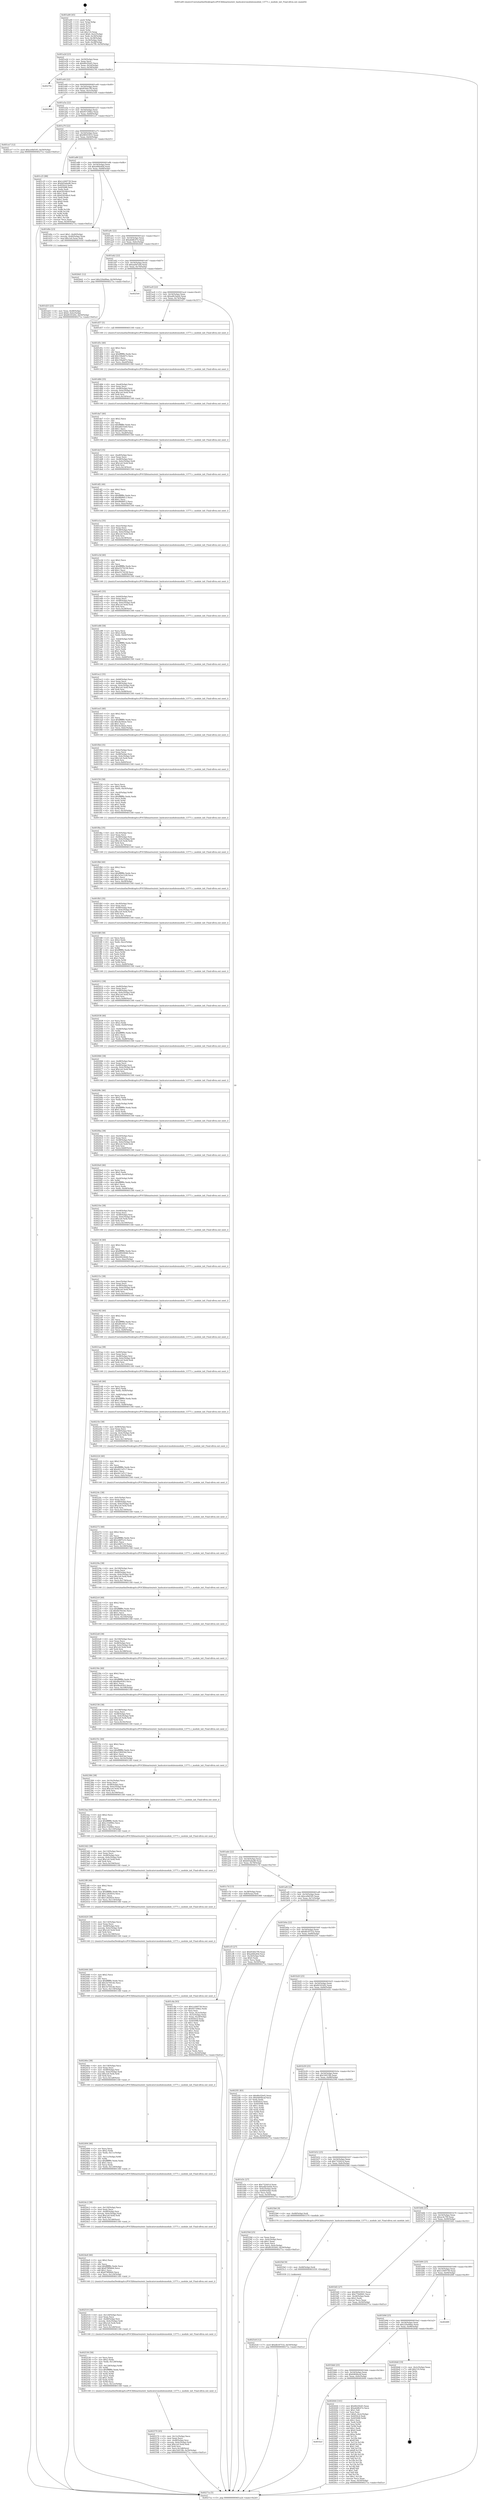 digraph "0x401a00" {
  label = "0x401a00 (/mnt/c/Users/mathe/Desktop/tcc/POCII/binaries/extr_hashcatsrcmodulesmodule_13771.c_module_init_Final-ollvm.out::main(0))"
  labelloc = "t"
  node[shape=record]

  Entry [label="",width=0.3,height=0.3,shape=circle,fillcolor=black,style=filled]
  "0x401a2d" [label="{
     0x401a2d [23]\l
     | [instrs]\l
     &nbsp;&nbsp;0x401a2d \<+3\>: mov -0x50(%rbp),%eax\l
     &nbsp;&nbsp;0x401a30 \<+2\>: mov %eax,%ecx\l
     &nbsp;&nbsp;0x401a32 \<+6\>: sub $0x80cf2b45,%ecx\l
     &nbsp;&nbsp;0x401a38 \<+3\>: mov %eax,-0x54(%rbp)\l
     &nbsp;&nbsp;0x401a3b \<+3\>: mov %ecx,-0x58(%rbp)\l
     &nbsp;&nbsp;0x401a3e \<+6\>: je 000000000040270c \<main+0xd0c\>\l
  }"]
  "0x40270c" [label="{
     0x40270c\l
  }", style=dashed]
  "0x401a44" [label="{
     0x401a44 [22]\l
     | [instrs]\l
     &nbsp;&nbsp;0x401a44 \<+5\>: jmp 0000000000401a49 \<main+0x49\>\l
     &nbsp;&nbsp;0x401a49 \<+3\>: mov -0x54(%rbp),%eax\l
     &nbsp;&nbsp;0x401a4c \<+5\>: sub $0x8540e7f9,%eax\l
     &nbsp;&nbsp;0x401a51 \<+3\>: mov %eax,-0x5c(%rbp)\l
     &nbsp;&nbsp;0x401a54 \<+6\>: je 00000000004025d4 \<main+0xbd4\>\l
  }"]
  Exit [label="",width=0.3,height=0.3,shape=circle,fillcolor=black,style=filled,peripheries=2]
  "0x4025d4" [label="{
     0x4025d4\l
  }", style=dashed]
  "0x401a5a" [label="{
     0x401a5a [22]\l
     | [instrs]\l
     &nbsp;&nbsp;0x401a5a \<+5\>: jmp 0000000000401a5f \<main+0x5f\>\l
     &nbsp;&nbsp;0x401a5f \<+3\>: mov -0x54(%rbp),%eax\l
     &nbsp;&nbsp;0x401a62 \<+5\>: sub $0x9572f4b2,%eax\l
     &nbsp;&nbsp;0x401a67 \<+3\>: mov %eax,-0x60(%rbp)\l
     &nbsp;&nbsp;0x401a6a \<+6\>: je 0000000000401ce7 \<main+0x2e7\>\l
  }"]
  "0x401bcf" [label="{
     0x401bcf\l
  }", style=dashed]
  "0x401ce7" [label="{
     0x401ce7 [12]\l
     | [instrs]\l
     &nbsp;&nbsp;0x401ce7 \<+7\>: movl $0xce0bf185,-0x50(%rbp)\l
     &nbsp;&nbsp;0x401cee \<+5\>: jmp 000000000040271a \<main+0xd1a\>\l
  }"]
  "0x401a70" [label="{
     0x401a70 [22]\l
     | [instrs]\l
     &nbsp;&nbsp;0x401a70 \<+5\>: jmp 0000000000401a75 \<main+0x75\>\l
     &nbsp;&nbsp;0x401a75 \<+3\>: mov -0x54(%rbp),%eax\l
     &nbsp;&nbsp;0x401a78 \<+5\>: sub $0x98503933,%eax\l
     &nbsp;&nbsp;0x401a7d \<+3\>: mov %eax,-0x64(%rbp)\l
     &nbsp;&nbsp;0x401a80 \<+6\>: je 0000000000401c25 \<main+0x225\>\l
  }"]
  "0x402644" [label="{
     0x402644 [141]\l
     | [instrs]\l
     &nbsp;&nbsp;0x402644 \<+5\>: mov $0x80cf2b45,%eax\l
     &nbsp;&nbsp;0x402649 \<+5\>: mov $0xa6d8c07e,%ecx\l
     &nbsp;&nbsp;0x40264e \<+2\>: mov $0x1,%dl\l
     &nbsp;&nbsp;0x402650 \<+2\>: xor %esi,%esi\l
     &nbsp;&nbsp;0x402652 \<+7\>: movl $0x0,-0x2c(%rbp)\l
     &nbsp;&nbsp;0x402659 \<+7\>: mov 0x4050c4,%edi\l
     &nbsp;&nbsp;0x402660 \<+8\>: mov 0x405088,%r8d\l
     &nbsp;&nbsp;0x402668 \<+3\>: sub $0x1,%esi\l
     &nbsp;&nbsp;0x40266b \<+3\>: mov %edi,%r9d\l
     &nbsp;&nbsp;0x40266e \<+3\>: add %esi,%r9d\l
     &nbsp;&nbsp;0x402671 \<+4\>: imul %r9d,%edi\l
     &nbsp;&nbsp;0x402675 \<+3\>: and $0x1,%edi\l
     &nbsp;&nbsp;0x402678 \<+3\>: cmp $0x0,%edi\l
     &nbsp;&nbsp;0x40267b \<+4\>: sete %r10b\l
     &nbsp;&nbsp;0x40267f \<+4\>: cmp $0xa,%r8d\l
     &nbsp;&nbsp;0x402683 \<+4\>: setl %r11b\l
     &nbsp;&nbsp;0x402687 \<+3\>: mov %r10b,%bl\l
     &nbsp;&nbsp;0x40268a \<+3\>: xor $0xff,%bl\l
     &nbsp;&nbsp;0x40268d \<+3\>: mov %r11b,%r14b\l
     &nbsp;&nbsp;0x402690 \<+4\>: xor $0xff,%r14b\l
     &nbsp;&nbsp;0x402694 \<+3\>: xor $0x1,%dl\l
     &nbsp;&nbsp;0x402697 \<+3\>: mov %bl,%r15b\l
     &nbsp;&nbsp;0x40269a \<+4\>: and $0xff,%r15b\l
     &nbsp;&nbsp;0x40269e \<+3\>: and %dl,%r10b\l
     &nbsp;&nbsp;0x4026a1 \<+3\>: mov %r14b,%r12b\l
     &nbsp;&nbsp;0x4026a4 \<+4\>: and $0xff,%r12b\l
     &nbsp;&nbsp;0x4026a8 \<+3\>: and %dl,%r11b\l
     &nbsp;&nbsp;0x4026ab \<+3\>: or %r10b,%r15b\l
     &nbsp;&nbsp;0x4026ae \<+3\>: or %r11b,%r12b\l
     &nbsp;&nbsp;0x4026b1 \<+3\>: xor %r12b,%r15b\l
     &nbsp;&nbsp;0x4026b4 \<+3\>: or %r14b,%bl\l
     &nbsp;&nbsp;0x4026b7 \<+3\>: xor $0xff,%bl\l
     &nbsp;&nbsp;0x4026ba \<+3\>: or $0x1,%dl\l
     &nbsp;&nbsp;0x4026bd \<+2\>: and %dl,%bl\l
     &nbsp;&nbsp;0x4026bf \<+3\>: or %bl,%r15b\l
     &nbsp;&nbsp;0x4026c2 \<+4\>: test $0x1,%r15b\l
     &nbsp;&nbsp;0x4026c6 \<+3\>: cmovne %ecx,%eax\l
     &nbsp;&nbsp;0x4026c9 \<+3\>: mov %eax,-0x50(%rbp)\l
     &nbsp;&nbsp;0x4026cc \<+5\>: jmp 000000000040271a \<main+0xd1a\>\l
  }"]
  "0x401c25" [label="{
     0x401c25 [88]\l
     | [instrs]\l
     &nbsp;&nbsp;0x401c25 \<+5\>: mov $0x1c049739,%eax\l
     &nbsp;&nbsp;0x401c2a \<+5\>: mov $0xb05abed6,%ecx\l
     &nbsp;&nbsp;0x401c2f \<+7\>: mov 0x4050c4,%edx\l
     &nbsp;&nbsp;0x401c36 \<+7\>: mov 0x405088,%esi\l
     &nbsp;&nbsp;0x401c3d \<+2\>: mov %edx,%edi\l
     &nbsp;&nbsp;0x401c3f \<+6\>: add $0x630246c0,%edi\l
     &nbsp;&nbsp;0x401c45 \<+3\>: sub $0x1,%edi\l
     &nbsp;&nbsp;0x401c48 \<+6\>: sub $0x630246c0,%edi\l
     &nbsp;&nbsp;0x401c4e \<+3\>: imul %edi,%edx\l
     &nbsp;&nbsp;0x401c51 \<+3\>: and $0x1,%edx\l
     &nbsp;&nbsp;0x401c54 \<+3\>: cmp $0x0,%edx\l
     &nbsp;&nbsp;0x401c57 \<+4\>: sete %r8b\l
     &nbsp;&nbsp;0x401c5b \<+3\>: cmp $0xa,%esi\l
     &nbsp;&nbsp;0x401c5e \<+4\>: setl %r9b\l
     &nbsp;&nbsp;0x401c62 \<+3\>: mov %r8b,%r10b\l
     &nbsp;&nbsp;0x401c65 \<+3\>: and %r9b,%r10b\l
     &nbsp;&nbsp;0x401c68 \<+3\>: xor %r9b,%r8b\l
     &nbsp;&nbsp;0x401c6b \<+3\>: or %r8b,%r10b\l
     &nbsp;&nbsp;0x401c6e \<+4\>: test $0x1,%r10b\l
     &nbsp;&nbsp;0x401c72 \<+3\>: cmovne %ecx,%eax\l
     &nbsp;&nbsp;0x401c75 \<+3\>: mov %eax,-0x50(%rbp)\l
     &nbsp;&nbsp;0x401c78 \<+5\>: jmp 000000000040271a \<main+0xd1a\>\l
  }"]
  "0x401a86" [label="{
     0x401a86 [22]\l
     | [instrs]\l
     &nbsp;&nbsp;0x401a86 \<+5\>: jmp 0000000000401a8b \<main+0x8b\>\l
     &nbsp;&nbsp;0x401a8b \<+3\>: mov -0x54(%rbp),%eax\l
     &nbsp;&nbsp;0x401a8e \<+5\>: sub $0xa06fa40d,%eax\l
     &nbsp;&nbsp;0x401a93 \<+3\>: mov %eax,-0x68(%rbp)\l
     &nbsp;&nbsp;0x401a96 \<+6\>: je 0000000000401d0e \<main+0x30e\>\l
  }"]
  "0x401bb6" [label="{
     0x401bb6 [25]\l
     | [instrs]\l
     &nbsp;&nbsp;0x401bb6 \<+5\>: jmp 0000000000401bbb \<main+0x1bb\>\l
     &nbsp;&nbsp;0x401bbb \<+3\>: mov -0x54(%rbp),%eax\l
     &nbsp;&nbsp;0x401bbe \<+5\>: sub $0x6464bcaf,%eax\l
     &nbsp;&nbsp;0x401bc3 \<+6\>: mov %eax,-0x9c(%rbp)\l
     &nbsp;&nbsp;0x401bc9 \<+6\>: je 0000000000402644 \<main+0xc44\>\l
  }"]
  "0x401d0e" [label="{
     0x401d0e [23]\l
     | [instrs]\l
     &nbsp;&nbsp;0x401d0e \<+7\>: movl $0x1,-0x40(%rbp)\l
     &nbsp;&nbsp;0x401d15 \<+4\>: movslq -0x40(%rbp),%rax\l
     &nbsp;&nbsp;0x401d19 \<+7\>: imul $0x1e0,%rax,%rdi\l
     &nbsp;&nbsp;0x401d20 \<+5\>: call 0000000000401050 \<malloc@plt\>\l
     | [calls]\l
     &nbsp;&nbsp;0x401050 \{1\} (unknown)\l
  }"]
  "0x401a9c" [label="{
     0x401a9c [22]\l
     | [instrs]\l
     &nbsp;&nbsp;0x401a9c \<+5\>: jmp 0000000000401aa1 \<main+0xa1\>\l
     &nbsp;&nbsp;0x401aa1 \<+3\>: mov -0x54(%rbp),%eax\l
     &nbsp;&nbsp;0x401aa4 \<+5\>: sub $0xa6d8c07e,%eax\l
     &nbsp;&nbsp;0x401aa9 \<+3\>: mov %eax,-0x6c(%rbp)\l
     &nbsp;&nbsp;0x401aac \<+6\>: je 00000000004026d1 \<main+0xcd1\>\l
  }"]
  "0x4026dd" [label="{
     0x4026dd [19]\l
     | [instrs]\l
     &nbsp;&nbsp;0x4026dd \<+3\>: mov -0x2c(%rbp),%eax\l
     &nbsp;&nbsp;0x4026e0 \<+7\>: add $0x110,%rsp\l
     &nbsp;&nbsp;0x4026e7 \<+1\>: pop %rbx\l
     &nbsp;&nbsp;0x4026e8 \<+2\>: pop %r12\l
     &nbsp;&nbsp;0x4026ea \<+2\>: pop %r14\l
     &nbsp;&nbsp;0x4026ec \<+2\>: pop %r15\l
     &nbsp;&nbsp;0x4026ee \<+1\>: pop %rbp\l
     &nbsp;&nbsp;0x4026ef \<+1\>: ret\l
  }"]
  "0x4026d1" [label="{
     0x4026d1 [12]\l
     | [instrs]\l
     &nbsp;&nbsp;0x4026d1 \<+7\>: movl $0x220a99ae,-0x50(%rbp)\l
     &nbsp;&nbsp;0x4026d8 \<+5\>: jmp 000000000040271a \<main+0xd1a\>\l
  }"]
  "0x401ab2" [label="{
     0x401ab2 [22]\l
     | [instrs]\l
     &nbsp;&nbsp;0x401ab2 \<+5\>: jmp 0000000000401ab7 \<main+0xb7\>\l
     &nbsp;&nbsp;0x401ab7 \<+3\>: mov -0x54(%rbp),%eax\l
     &nbsp;&nbsp;0x401aba \<+5\>: sub $0xaa0d7efd,%eax\l
     &nbsp;&nbsp;0x401abf \<+3\>: mov %eax,-0x70(%rbp)\l
     &nbsp;&nbsp;0x401ac2 \<+6\>: je 00000000004025e0 \<main+0xbe0\>\l
  }"]
  "0x401b9d" [label="{
     0x401b9d [25]\l
     | [instrs]\l
     &nbsp;&nbsp;0x401b9d \<+5\>: jmp 0000000000401ba2 \<main+0x1a2\>\l
     &nbsp;&nbsp;0x401ba2 \<+3\>: mov -0x54(%rbp),%eax\l
     &nbsp;&nbsp;0x401ba5 \<+5\>: sub $0x220a99ae,%eax\l
     &nbsp;&nbsp;0x401baa \<+6\>: mov %eax,-0x98(%rbp)\l
     &nbsp;&nbsp;0x401bb0 \<+6\>: je 00000000004026dd \<main+0xcdd\>\l
  }"]
  "0x4025e0" [label="{
     0x4025e0\l
  }", style=dashed]
  "0x401ac8" [label="{
     0x401ac8 [22]\l
     | [instrs]\l
     &nbsp;&nbsp;0x401ac8 \<+5\>: jmp 0000000000401acd \<main+0xcd\>\l
     &nbsp;&nbsp;0x401acd \<+3\>: mov -0x54(%rbp),%eax\l
     &nbsp;&nbsp;0x401ad0 \<+5\>: sub $0xadb1beb4,%eax\l
     &nbsp;&nbsp;0x401ad5 \<+3\>: mov %eax,-0x74(%rbp)\l
     &nbsp;&nbsp;0x401ad8 \<+6\>: je 0000000000401d57 \<main+0x357\>\l
  }"]
  "0x4026f0" [label="{
     0x4026f0\l
  }", style=dashed]
  "0x401d57" [label="{
     0x401d57 [5]\l
     | [instrs]\l
     &nbsp;&nbsp;0x401d57 \<+5\>: call 0000000000401160 \<next_i\>\l
     | [calls]\l
     &nbsp;&nbsp;0x401160 \{1\} (/mnt/c/Users/mathe/Desktop/tcc/POCII/binaries/extr_hashcatsrcmodulesmodule_13771.c_module_init_Final-ollvm.out::next_i)\l
  }"]
  "0x401ade" [label="{
     0x401ade [22]\l
     | [instrs]\l
     &nbsp;&nbsp;0x401ade \<+5\>: jmp 0000000000401ae3 \<main+0xe3\>\l
     &nbsp;&nbsp;0x401ae3 \<+3\>: mov -0x54(%rbp),%eax\l
     &nbsp;&nbsp;0x401ae6 \<+5\>: sub $0xb05abed6,%eax\l
     &nbsp;&nbsp;0x401aeb \<+3\>: mov %eax,-0x78(%rbp)\l
     &nbsp;&nbsp;0x401aee \<+6\>: je 0000000000401c7d \<main+0x27d\>\l
  }"]
  "0x4025c8" [label="{
     0x4025c8 [12]\l
     | [instrs]\l
     &nbsp;&nbsp;0x4025c8 \<+7\>: movl $0xdb187532,-0x50(%rbp)\l
     &nbsp;&nbsp;0x4025cf \<+5\>: jmp 000000000040271a \<main+0xd1a\>\l
  }"]
  "0x401c7d" [label="{
     0x401c7d [13]\l
     | [instrs]\l
     &nbsp;&nbsp;0x401c7d \<+4\>: mov -0x38(%rbp),%rax\l
     &nbsp;&nbsp;0x401c81 \<+4\>: mov 0x8(%rax),%rdi\l
     &nbsp;&nbsp;0x401c85 \<+5\>: call 0000000000401060 \<atoi@plt\>\l
     | [calls]\l
     &nbsp;&nbsp;0x401060 \{1\} (unknown)\l
  }"]
  "0x401af4" [label="{
     0x401af4 [22]\l
     | [instrs]\l
     &nbsp;&nbsp;0x401af4 \<+5\>: jmp 0000000000401af9 \<main+0xf9\>\l
     &nbsp;&nbsp;0x401af9 \<+3\>: mov -0x54(%rbp),%eax\l
     &nbsp;&nbsp;0x401afc \<+5\>: sub $0xce0bf185,%eax\l
     &nbsp;&nbsp;0x401b01 \<+3\>: mov %eax,-0x7c(%rbp)\l
     &nbsp;&nbsp;0x401b04 \<+6\>: je 0000000000401cf3 \<main+0x2f3\>\l
  }"]
  "0x4025bf" [label="{
     0x4025bf [9]\l
     | [instrs]\l
     &nbsp;&nbsp;0x4025bf \<+4\>: mov -0x48(%rbp),%rdi\l
     &nbsp;&nbsp;0x4025c3 \<+5\>: call 0000000000401030 \<free@plt\>\l
     | [calls]\l
     &nbsp;&nbsp;0x401030 \{1\} (unknown)\l
  }"]
  "0x401cf3" [label="{
     0x401cf3 [27]\l
     | [instrs]\l
     &nbsp;&nbsp;0x401cf3 \<+5\>: mov $0x8540e7f9,%eax\l
     &nbsp;&nbsp;0x401cf8 \<+5\>: mov $0xa06fa40d,%ecx\l
     &nbsp;&nbsp;0x401cfd \<+3\>: mov -0x24(%rbp),%edx\l
     &nbsp;&nbsp;0x401d00 \<+3\>: cmp $0x0,%edx\l
     &nbsp;&nbsp;0x401d03 \<+3\>: cmove %ecx,%eax\l
     &nbsp;&nbsp;0x401d06 \<+3\>: mov %eax,-0x50(%rbp)\l
     &nbsp;&nbsp;0x401d09 \<+5\>: jmp 000000000040271a \<main+0xd1a\>\l
  }"]
  "0x401b0a" [label="{
     0x401b0a [22]\l
     | [instrs]\l
     &nbsp;&nbsp;0x401b0a \<+5\>: jmp 0000000000401b0f \<main+0x10f\>\l
     &nbsp;&nbsp;0x401b0f \<+3\>: mov -0x54(%rbp),%eax\l
     &nbsp;&nbsp;0x401b12 \<+5\>: sub $0xdb187532,%eax\l
     &nbsp;&nbsp;0x401b17 \<+3\>: mov %eax,-0x80(%rbp)\l
     &nbsp;&nbsp;0x401b1a \<+6\>: je 00000000004025f1 \<main+0xbf1\>\l
  }"]
  "0x402570" [label="{
     0x402570 [45]\l
     | [instrs]\l
     &nbsp;&nbsp;0x402570 \<+6\>: mov -0x12c(%rbp),%ecx\l
     &nbsp;&nbsp;0x402576 \<+3\>: imul %eax,%ecx\l
     &nbsp;&nbsp;0x402579 \<+4\>: mov -0x48(%rbp),%rsi\l
     &nbsp;&nbsp;0x40257d \<+4\>: movslq -0x4c(%rbp),%rdi\l
     &nbsp;&nbsp;0x402581 \<+7\>: imul $0x1e0,%rdi,%rdi\l
     &nbsp;&nbsp;0x402588 \<+3\>: add %rdi,%rsi\l
     &nbsp;&nbsp;0x40258b \<+6\>: mov %ecx,0x1d8(%rsi)\l
     &nbsp;&nbsp;0x402591 \<+7\>: movl $0x1b915fb,-0x50(%rbp)\l
     &nbsp;&nbsp;0x402598 \<+5\>: jmp 000000000040271a \<main+0xd1a\>\l
  }"]
  "0x4025f1" [label="{
     0x4025f1 [83]\l
     | [instrs]\l
     &nbsp;&nbsp;0x4025f1 \<+5\>: mov $0x80cf2b45,%eax\l
     &nbsp;&nbsp;0x4025f6 \<+5\>: mov $0x6464bcaf,%ecx\l
     &nbsp;&nbsp;0x4025fb \<+2\>: xor %edx,%edx\l
     &nbsp;&nbsp;0x4025fd \<+7\>: mov 0x4050c4,%esi\l
     &nbsp;&nbsp;0x402604 \<+7\>: mov 0x405088,%edi\l
     &nbsp;&nbsp;0x40260b \<+3\>: sub $0x1,%edx\l
     &nbsp;&nbsp;0x40260e \<+3\>: mov %esi,%r8d\l
     &nbsp;&nbsp;0x402611 \<+3\>: add %edx,%r8d\l
     &nbsp;&nbsp;0x402614 \<+4\>: imul %r8d,%esi\l
     &nbsp;&nbsp;0x402618 \<+3\>: and $0x1,%esi\l
     &nbsp;&nbsp;0x40261b \<+3\>: cmp $0x0,%esi\l
     &nbsp;&nbsp;0x40261e \<+4\>: sete %r9b\l
     &nbsp;&nbsp;0x402622 \<+3\>: cmp $0xa,%edi\l
     &nbsp;&nbsp;0x402625 \<+4\>: setl %r10b\l
     &nbsp;&nbsp;0x402629 \<+3\>: mov %r9b,%r11b\l
     &nbsp;&nbsp;0x40262c \<+3\>: and %r10b,%r11b\l
     &nbsp;&nbsp;0x40262f \<+3\>: xor %r10b,%r9b\l
     &nbsp;&nbsp;0x402632 \<+3\>: or %r9b,%r11b\l
     &nbsp;&nbsp;0x402635 \<+4\>: test $0x1,%r11b\l
     &nbsp;&nbsp;0x402639 \<+3\>: cmovne %ecx,%eax\l
     &nbsp;&nbsp;0x40263c \<+3\>: mov %eax,-0x50(%rbp)\l
     &nbsp;&nbsp;0x40263f \<+5\>: jmp 000000000040271a \<main+0xd1a\>\l
  }"]
  "0x401b20" [label="{
     0x401b20 [25]\l
     | [instrs]\l
     &nbsp;&nbsp;0x401b20 \<+5\>: jmp 0000000000401b25 \<main+0x125\>\l
     &nbsp;&nbsp;0x401b25 \<+3\>: mov -0x54(%rbp),%eax\l
     &nbsp;&nbsp;0x401b28 \<+5\>: sub $0xf6181b92,%eax\l
     &nbsp;&nbsp;0x401b2d \<+6\>: mov %eax,-0x84(%rbp)\l
     &nbsp;&nbsp;0x401b33 \<+6\>: je 0000000000401d3c \<main+0x33c\>\l
  }"]
  "0x402536" [label="{
     0x402536 [58]\l
     | [instrs]\l
     &nbsp;&nbsp;0x402536 \<+2\>: xor %ecx,%ecx\l
     &nbsp;&nbsp;0x402538 \<+5\>: mov $0x2,%edx\l
     &nbsp;&nbsp;0x40253d \<+6\>: mov %edx,-0x128(%rbp)\l
     &nbsp;&nbsp;0x402543 \<+1\>: cltd\l
     &nbsp;&nbsp;0x402544 \<+7\>: mov -0x128(%rbp),%r8d\l
     &nbsp;&nbsp;0x40254b \<+3\>: idiv %r8d\l
     &nbsp;&nbsp;0x40254e \<+6\>: imul $0xfffffffe,%edx,%edx\l
     &nbsp;&nbsp;0x402554 \<+3\>: mov %ecx,%r9d\l
     &nbsp;&nbsp;0x402557 \<+3\>: sub %edx,%r9d\l
     &nbsp;&nbsp;0x40255a \<+2\>: mov %ecx,%edx\l
     &nbsp;&nbsp;0x40255c \<+3\>: sub $0x1,%edx\l
     &nbsp;&nbsp;0x40255f \<+3\>: add %edx,%r9d\l
     &nbsp;&nbsp;0x402562 \<+3\>: sub %r9d,%ecx\l
     &nbsp;&nbsp;0x402565 \<+6\>: mov %ecx,-0x12c(%rbp)\l
     &nbsp;&nbsp;0x40256b \<+5\>: call 0000000000401160 \<next_i\>\l
     | [calls]\l
     &nbsp;&nbsp;0x401160 \{1\} (/mnt/c/Users/mathe/Desktop/tcc/POCII/binaries/extr_hashcatsrcmodulesmodule_13771.c_module_init_Final-ollvm.out::next_i)\l
  }"]
  "0x401d3c" [label="{
     0x401d3c [27]\l
     | [instrs]\l
     &nbsp;&nbsp;0x401d3c \<+5\>: mov $0x732441d,%eax\l
     &nbsp;&nbsp;0x401d41 \<+5\>: mov $0xadb1beb4,%ecx\l
     &nbsp;&nbsp;0x401d46 \<+3\>: mov -0x4c(%rbp),%edx\l
     &nbsp;&nbsp;0x401d49 \<+3\>: cmp -0x40(%rbp),%edx\l
     &nbsp;&nbsp;0x401d4c \<+3\>: cmovl %ecx,%eax\l
     &nbsp;&nbsp;0x401d4f \<+3\>: mov %eax,-0x50(%rbp)\l
     &nbsp;&nbsp;0x401d52 \<+5\>: jmp 000000000040271a \<main+0xd1a\>\l
  }"]
  "0x401b39" [label="{
     0x401b39 [25]\l
     | [instrs]\l
     &nbsp;&nbsp;0x401b39 \<+5\>: jmp 0000000000401b3e \<main+0x13e\>\l
     &nbsp;&nbsp;0x401b3e \<+3\>: mov -0x54(%rbp),%eax\l
     &nbsp;&nbsp;0x401b41 \<+5\>: sub $0x1b915fb,%eax\l
     &nbsp;&nbsp;0x401b46 \<+6\>: mov %eax,-0x88(%rbp)\l
     &nbsp;&nbsp;0x401b4c \<+6\>: je 000000000040259d \<main+0xb9d\>\l
  }"]
  "0x402510" [label="{
     0x402510 [38]\l
     | [instrs]\l
     &nbsp;&nbsp;0x402510 \<+6\>: mov -0x124(%rbp),%ecx\l
     &nbsp;&nbsp;0x402516 \<+3\>: imul %eax,%ecx\l
     &nbsp;&nbsp;0x402519 \<+4\>: mov -0x48(%rbp),%rsi\l
     &nbsp;&nbsp;0x40251d \<+4\>: movslq -0x4c(%rbp),%rdi\l
     &nbsp;&nbsp;0x402521 \<+7\>: imul $0x1e0,%rdi,%rdi\l
     &nbsp;&nbsp;0x402528 \<+3\>: add %rdi,%rsi\l
     &nbsp;&nbsp;0x40252b \<+6\>: mov %ecx,0x1d4(%rsi)\l
     &nbsp;&nbsp;0x402531 \<+5\>: call 0000000000401160 \<next_i\>\l
     | [calls]\l
     &nbsp;&nbsp;0x401160 \{1\} (/mnt/c/Users/mathe/Desktop/tcc/POCII/binaries/extr_hashcatsrcmodulesmodule_13771.c_module_init_Final-ollvm.out::next_i)\l
  }"]
  "0x40259d" [label="{
     0x40259d [25]\l
     | [instrs]\l
     &nbsp;&nbsp;0x40259d \<+2\>: xor %eax,%eax\l
     &nbsp;&nbsp;0x40259f \<+3\>: mov -0x4c(%rbp),%ecx\l
     &nbsp;&nbsp;0x4025a2 \<+3\>: sub $0x1,%eax\l
     &nbsp;&nbsp;0x4025a5 \<+2\>: sub %eax,%ecx\l
     &nbsp;&nbsp;0x4025a7 \<+3\>: mov %ecx,-0x4c(%rbp)\l
     &nbsp;&nbsp;0x4025aa \<+7\>: movl $0xf6181b92,-0x50(%rbp)\l
     &nbsp;&nbsp;0x4025b1 \<+5\>: jmp 000000000040271a \<main+0xd1a\>\l
  }"]
  "0x401b52" [label="{
     0x401b52 [25]\l
     | [instrs]\l
     &nbsp;&nbsp;0x401b52 \<+5\>: jmp 0000000000401b57 \<main+0x157\>\l
     &nbsp;&nbsp;0x401b57 \<+3\>: mov -0x54(%rbp),%eax\l
     &nbsp;&nbsp;0x401b5a \<+5\>: sub $0x732441d,%eax\l
     &nbsp;&nbsp;0x401b5f \<+6\>: mov %eax,-0x8c(%rbp)\l
     &nbsp;&nbsp;0x401b65 \<+6\>: je 00000000004025b6 \<main+0xbb6\>\l
  }"]
  "0x4024e8" [label="{
     0x4024e8 [40]\l
     | [instrs]\l
     &nbsp;&nbsp;0x4024e8 \<+5\>: mov $0x2,%ecx\l
     &nbsp;&nbsp;0x4024ed \<+1\>: cltd\l
     &nbsp;&nbsp;0x4024ee \<+2\>: idiv %ecx\l
     &nbsp;&nbsp;0x4024f0 \<+6\>: imul $0xfffffffe,%edx,%ecx\l
     &nbsp;&nbsp;0x4024f6 \<+6\>: add $0x878f9664,%ecx\l
     &nbsp;&nbsp;0x4024fc \<+3\>: add $0x1,%ecx\l
     &nbsp;&nbsp;0x4024ff \<+6\>: sub $0x878f9664,%ecx\l
     &nbsp;&nbsp;0x402505 \<+6\>: mov %ecx,-0x124(%rbp)\l
     &nbsp;&nbsp;0x40250b \<+5\>: call 0000000000401160 \<next_i\>\l
     | [calls]\l
     &nbsp;&nbsp;0x401160 \{1\} (/mnt/c/Users/mathe/Desktop/tcc/POCII/binaries/extr_hashcatsrcmodulesmodule_13771.c_module_init_Final-ollvm.out::next_i)\l
  }"]
  "0x4025b6" [label="{
     0x4025b6 [9]\l
     | [instrs]\l
     &nbsp;&nbsp;0x4025b6 \<+4\>: mov -0x48(%rbp),%rdi\l
     &nbsp;&nbsp;0x4025ba \<+5\>: call 0000000000401570 \<module_init\>\l
     | [calls]\l
     &nbsp;&nbsp;0x401570 \{1\} (/mnt/c/Users/mathe/Desktop/tcc/POCII/binaries/extr_hashcatsrcmodulesmodule_13771.c_module_init_Final-ollvm.out::module_init)\l
  }"]
  "0x401b6b" [label="{
     0x401b6b [25]\l
     | [instrs]\l
     &nbsp;&nbsp;0x401b6b \<+5\>: jmp 0000000000401b70 \<main+0x170\>\l
     &nbsp;&nbsp;0x401b70 \<+3\>: mov -0x54(%rbp),%eax\l
     &nbsp;&nbsp;0x401b73 \<+5\>: sub $0xac4c7f9,%eax\l
     &nbsp;&nbsp;0x401b78 \<+6\>: mov %eax,-0x90(%rbp)\l
     &nbsp;&nbsp;0x401b7e \<+6\>: je 0000000000401bf2 \<main+0x1f2\>\l
  }"]
  "0x4024c2" [label="{
     0x4024c2 [38]\l
     | [instrs]\l
     &nbsp;&nbsp;0x4024c2 \<+6\>: mov -0x120(%rbp),%ecx\l
     &nbsp;&nbsp;0x4024c8 \<+3\>: imul %eax,%ecx\l
     &nbsp;&nbsp;0x4024cb \<+4\>: mov -0x48(%rbp),%rsi\l
     &nbsp;&nbsp;0x4024cf \<+4\>: movslq -0x4c(%rbp),%rdi\l
     &nbsp;&nbsp;0x4024d3 \<+7\>: imul $0x1e0,%rdi,%rdi\l
     &nbsp;&nbsp;0x4024da \<+3\>: add %rdi,%rsi\l
     &nbsp;&nbsp;0x4024dd \<+6\>: mov %ecx,0x1d0(%rsi)\l
     &nbsp;&nbsp;0x4024e3 \<+5\>: call 0000000000401160 \<next_i\>\l
     | [calls]\l
     &nbsp;&nbsp;0x401160 \{1\} (/mnt/c/Users/mathe/Desktop/tcc/POCII/binaries/extr_hashcatsrcmodulesmodule_13771.c_module_init_Final-ollvm.out::next_i)\l
  }"]
  "0x401bf2" [label="{
     0x401bf2 [27]\l
     | [instrs]\l
     &nbsp;&nbsp;0x401bf2 \<+5\>: mov $0x98503933,%eax\l
     &nbsp;&nbsp;0x401bf7 \<+5\>: mov $0x776d0fd1,%ecx\l
     &nbsp;&nbsp;0x401bfc \<+3\>: mov -0x28(%rbp),%edx\l
     &nbsp;&nbsp;0x401bff \<+3\>: cmp $0x2,%edx\l
     &nbsp;&nbsp;0x401c02 \<+3\>: cmovne %ecx,%eax\l
     &nbsp;&nbsp;0x401c05 \<+3\>: mov %eax,-0x50(%rbp)\l
     &nbsp;&nbsp;0x401c08 \<+5\>: jmp 000000000040271a \<main+0xd1a\>\l
  }"]
  "0x401b84" [label="{
     0x401b84 [25]\l
     | [instrs]\l
     &nbsp;&nbsp;0x401b84 \<+5\>: jmp 0000000000401b89 \<main+0x189\>\l
     &nbsp;&nbsp;0x401b89 \<+3\>: mov -0x54(%rbp),%eax\l
     &nbsp;&nbsp;0x401b8c \<+5\>: sub $0x1c049739,%eax\l
     &nbsp;&nbsp;0x401b91 \<+6\>: mov %eax,-0x94(%rbp)\l
     &nbsp;&nbsp;0x401b97 \<+6\>: je 00000000004026f0 \<main+0xcf0\>\l
  }"]
  "0x40271a" [label="{
     0x40271a [5]\l
     | [instrs]\l
     &nbsp;&nbsp;0x40271a \<+5\>: jmp 0000000000401a2d \<main+0x2d\>\l
  }"]
  "0x401a00" [label="{
     0x401a00 [45]\l
     | [instrs]\l
     &nbsp;&nbsp;0x401a00 \<+1\>: push %rbp\l
     &nbsp;&nbsp;0x401a01 \<+3\>: mov %rsp,%rbp\l
     &nbsp;&nbsp;0x401a04 \<+2\>: push %r15\l
     &nbsp;&nbsp;0x401a06 \<+2\>: push %r14\l
     &nbsp;&nbsp;0x401a08 \<+2\>: push %r12\l
     &nbsp;&nbsp;0x401a0a \<+1\>: push %rbx\l
     &nbsp;&nbsp;0x401a0b \<+7\>: sub $0x110,%rsp\l
     &nbsp;&nbsp;0x401a12 \<+7\>: movl $0x0,-0x2c(%rbp)\l
     &nbsp;&nbsp;0x401a19 \<+3\>: mov %edi,-0x30(%rbp)\l
     &nbsp;&nbsp;0x401a1c \<+4\>: mov %rsi,-0x38(%rbp)\l
     &nbsp;&nbsp;0x401a20 \<+3\>: mov -0x30(%rbp),%edi\l
     &nbsp;&nbsp;0x401a23 \<+3\>: mov %edi,-0x28(%rbp)\l
     &nbsp;&nbsp;0x401a26 \<+7\>: movl $0xac4c7f9,-0x50(%rbp)\l
  }"]
  "0x401c8a" [label="{
     0x401c8a [93]\l
     | [instrs]\l
     &nbsp;&nbsp;0x401c8a \<+5\>: mov $0x1c049739,%ecx\l
     &nbsp;&nbsp;0x401c8f \<+5\>: mov $0x9572f4b2,%edx\l
     &nbsp;&nbsp;0x401c94 \<+2\>: xor %esi,%esi\l
     &nbsp;&nbsp;0x401c96 \<+3\>: mov %eax,-0x3c(%rbp)\l
     &nbsp;&nbsp;0x401c99 \<+3\>: mov -0x3c(%rbp),%eax\l
     &nbsp;&nbsp;0x401c9c \<+3\>: mov %eax,-0x24(%rbp)\l
     &nbsp;&nbsp;0x401c9f \<+7\>: mov 0x4050c4,%eax\l
     &nbsp;&nbsp;0x401ca6 \<+8\>: mov 0x405088,%r8d\l
     &nbsp;&nbsp;0x401cae \<+3\>: sub $0x1,%esi\l
     &nbsp;&nbsp;0x401cb1 \<+3\>: mov %eax,%r9d\l
     &nbsp;&nbsp;0x401cb4 \<+3\>: add %esi,%r9d\l
     &nbsp;&nbsp;0x401cb7 \<+4\>: imul %r9d,%eax\l
     &nbsp;&nbsp;0x401cbb \<+3\>: and $0x1,%eax\l
     &nbsp;&nbsp;0x401cbe \<+3\>: cmp $0x0,%eax\l
     &nbsp;&nbsp;0x401cc1 \<+4\>: sete %r10b\l
     &nbsp;&nbsp;0x401cc5 \<+4\>: cmp $0xa,%r8d\l
     &nbsp;&nbsp;0x401cc9 \<+4\>: setl %r11b\l
     &nbsp;&nbsp;0x401ccd \<+3\>: mov %r10b,%bl\l
     &nbsp;&nbsp;0x401cd0 \<+3\>: and %r11b,%bl\l
     &nbsp;&nbsp;0x401cd3 \<+3\>: xor %r11b,%r10b\l
     &nbsp;&nbsp;0x401cd6 \<+3\>: or %r10b,%bl\l
     &nbsp;&nbsp;0x401cd9 \<+3\>: test $0x1,%bl\l
     &nbsp;&nbsp;0x401cdc \<+3\>: cmovne %edx,%ecx\l
     &nbsp;&nbsp;0x401cdf \<+3\>: mov %ecx,-0x50(%rbp)\l
     &nbsp;&nbsp;0x401ce2 \<+5\>: jmp 000000000040271a \<main+0xd1a\>\l
  }"]
  "0x401d25" [label="{
     0x401d25 [23]\l
     | [instrs]\l
     &nbsp;&nbsp;0x401d25 \<+4\>: mov %rax,-0x48(%rbp)\l
     &nbsp;&nbsp;0x401d29 \<+7\>: movl $0x0,-0x4c(%rbp)\l
     &nbsp;&nbsp;0x401d30 \<+7\>: movl $0xf6181b92,-0x50(%rbp)\l
     &nbsp;&nbsp;0x401d37 \<+5\>: jmp 000000000040271a \<main+0xd1a\>\l
  }"]
  "0x401d5c" [label="{
     0x401d5c [40]\l
     | [instrs]\l
     &nbsp;&nbsp;0x401d5c \<+5\>: mov $0x2,%ecx\l
     &nbsp;&nbsp;0x401d61 \<+1\>: cltd\l
     &nbsp;&nbsp;0x401d62 \<+2\>: idiv %ecx\l
     &nbsp;&nbsp;0x401d64 \<+6\>: imul $0xfffffffe,%edx,%ecx\l
     &nbsp;&nbsp;0x401d6a \<+6\>: add $0x336afd72,%ecx\l
     &nbsp;&nbsp;0x401d70 \<+3\>: add $0x1,%ecx\l
     &nbsp;&nbsp;0x401d73 \<+6\>: sub $0x336afd72,%ecx\l
     &nbsp;&nbsp;0x401d79 \<+6\>: mov %ecx,-0xa4(%rbp)\l
     &nbsp;&nbsp;0x401d7f \<+5\>: call 0000000000401160 \<next_i\>\l
     | [calls]\l
     &nbsp;&nbsp;0x401160 \{1\} (/mnt/c/Users/mathe/Desktop/tcc/POCII/binaries/extr_hashcatsrcmodulesmodule_13771.c_module_init_Final-ollvm.out::next_i)\l
  }"]
  "0x401d84" [label="{
     0x401d84 [35]\l
     | [instrs]\l
     &nbsp;&nbsp;0x401d84 \<+6\>: mov -0xa4(%rbp),%ecx\l
     &nbsp;&nbsp;0x401d8a \<+3\>: imul %eax,%ecx\l
     &nbsp;&nbsp;0x401d8d \<+4\>: mov -0x48(%rbp),%rsi\l
     &nbsp;&nbsp;0x401d91 \<+4\>: movslq -0x4c(%rbp),%rdi\l
     &nbsp;&nbsp;0x401d95 \<+7\>: imul $0x1e0,%rdi,%rdi\l
     &nbsp;&nbsp;0x401d9c \<+3\>: add %rdi,%rsi\l
     &nbsp;&nbsp;0x401d9f \<+3\>: mov %ecx,0x10(%rsi)\l
     &nbsp;&nbsp;0x401da2 \<+5\>: call 0000000000401160 \<next_i\>\l
     | [calls]\l
     &nbsp;&nbsp;0x401160 \{1\} (/mnt/c/Users/mathe/Desktop/tcc/POCII/binaries/extr_hashcatsrcmodulesmodule_13771.c_module_init_Final-ollvm.out::next_i)\l
  }"]
  "0x401da7" [label="{
     0x401da7 [40]\l
     | [instrs]\l
     &nbsp;&nbsp;0x401da7 \<+5\>: mov $0x2,%ecx\l
     &nbsp;&nbsp;0x401dac \<+1\>: cltd\l
     &nbsp;&nbsp;0x401dad \<+2\>: idiv %ecx\l
     &nbsp;&nbsp;0x401daf \<+6\>: imul $0xfffffffe,%edx,%ecx\l
     &nbsp;&nbsp;0x401db5 \<+6\>: sub $0xa6f25eb9,%ecx\l
     &nbsp;&nbsp;0x401dbb \<+3\>: add $0x1,%ecx\l
     &nbsp;&nbsp;0x401dbe \<+6\>: add $0xa6f25eb9,%ecx\l
     &nbsp;&nbsp;0x401dc4 \<+6\>: mov %ecx,-0xa8(%rbp)\l
     &nbsp;&nbsp;0x401dca \<+5\>: call 0000000000401160 \<next_i\>\l
     | [calls]\l
     &nbsp;&nbsp;0x401160 \{1\} (/mnt/c/Users/mathe/Desktop/tcc/POCII/binaries/extr_hashcatsrcmodulesmodule_13771.c_module_init_Final-ollvm.out::next_i)\l
  }"]
  "0x401dcf" [label="{
     0x401dcf [35]\l
     | [instrs]\l
     &nbsp;&nbsp;0x401dcf \<+6\>: mov -0xa8(%rbp),%ecx\l
     &nbsp;&nbsp;0x401dd5 \<+3\>: imul %eax,%ecx\l
     &nbsp;&nbsp;0x401dd8 \<+4\>: mov -0x48(%rbp),%rsi\l
     &nbsp;&nbsp;0x401ddc \<+4\>: movslq -0x4c(%rbp),%rdi\l
     &nbsp;&nbsp;0x401de0 \<+7\>: imul $0x1e0,%rdi,%rdi\l
     &nbsp;&nbsp;0x401de7 \<+3\>: add %rdi,%rsi\l
     &nbsp;&nbsp;0x401dea \<+3\>: mov %ecx,0x14(%rsi)\l
     &nbsp;&nbsp;0x401ded \<+5\>: call 0000000000401160 \<next_i\>\l
     | [calls]\l
     &nbsp;&nbsp;0x401160 \{1\} (/mnt/c/Users/mathe/Desktop/tcc/POCII/binaries/extr_hashcatsrcmodulesmodule_13771.c_module_init_Final-ollvm.out::next_i)\l
  }"]
  "0x401df2" [label="{
     0x401df2 [40]\l
     | [instrs]\l
     &nbsp;&nbsp;0x401df2 \<+5\>: mov $0x2,%ecx\l
     &nbsp;&nbsp;0x401df7 \<+1\>: cltd\l
     &nbsp;&nbsp;0x401df8 \<+2\>: idiv %ecx\l
     &nbsp;&nbsp;0x401dfa \<+6\>: imul $0xfffffffe,%edx,%ecx\l
     &nbsp;&nbsp;0x401e00 \<+6\>: sub $0x86b8d13,%ecx\l
     &nbsp;&nbsp;0x401e06 \<+3\>: add $0x1,%ecx\l
     &nbsp;&nbsp;0x401e09 \<+6\>: add $0x86b8d13,%ecx\l
     &nbsp;&nbsp;0x401e0f \<+6\>: mov %ecx,-0xac(%rbp)\l
     &nbsp;&nbsp;0x401e15 \<+5\>: call 0000000000401160 \<next_i\>\l
     | [calls]\l
     &nbsp;&nbsp;0x401160 \{1\} (/mnt/c/Users/mathe/Desktop/tcc/POCII/binaries/extr_hashcatsrcmodulesmodule_13771.c_module_init_Final-ollvm.out::next_i)\l
  }"]
  "0x401e1a" [label="{
     0x401e1a [35]\l
     | [instrs]\l
     &nbsp;&nbsp;0x401e1a \<+6\>: mov -0xac(%rbp),%ecx\l
     &nbsp;&nbsp;0x401e20 \<+3\>: imul %eax,%ecx\l
     &nbsp;&nbsp;0x401e23 \<+4\>: mov -0x48(%rbp),%rsi\l
     &nbsp;&nbsp;0x401e27 \<+4\>: movslq -0x4c(%rbp),%rdi\l
     &nbsp;&nbsp;0x401e2b \<+7\>: imul $0x1e0,%rdi,%rdi\l
     &nbsp;&nbsp;0x401e32 \<+3\>: add %rdi,%rsi\l
     &nbsp;&nbsp;0x401e35 \<+3\>: mov %ecx,0x18(%rsi)\l
     &nbsp;&nbsp;0x401e38 \<+5\>: call 0000000000401160 \<next_i\>\l
     | [calls]\l
     &nbsp;&nbsp;0x401160 \{1\} (/mnt/c/Users/mathe/Desktop/tcc/POCII/binaries/extr_hashcatsrcmodulesmodule_13771.c_module_init_Final-ollvm.out::next_i)\l
  }"]
  "0x401e3d" [label="{
     0x401e3d [40]\l
     | [instrs]\l
     &nbsp;&nbsp;0x401e3d \<+5\>: mov $0x2,%ecx\l
     &nbsp;&nbsp;0x401e42 \<+1\>: cltd\l
     &nbsp;&nbsp;0x401e43 \<+2\>: idiv %ecx\l
     &nbsp;&nbsp;0x401e45 \<+6\>: imul $0xfffffffe,%edx,%ecx\l
     &nbsp;&nbsp;0x401e4b \<+6\>: add $0xe5274238,%ecx\l
     &nbsp;&nbsp;0x401e51 \<+3\>: add $0x1,%ecx\l
     &nbsp;&nbsp;0x401e54 \<+6\>: sub $0xe5274238,%ecx\l
     &nbsp;&nbsp;0x401e5a \<+6\>: mov %ecx,-0xb0(%rbp)\l
     &nbsp;&nbsp;0x401e60 \<+5\>: call 0000000000401160 \<next_i\>\l
     | [calls]\l
     &nbsp;&nbsp;0x401160 \{1\} (/mnt/c/Users/mathe/Desktop/tcc/POCII/binaries/extr_hashcatsrcmodulesmodule_13771.c_module_init_Final-ollvm.out::next_i)\l
  }"]
  "0x401e65" [label="{
     0x401e65 [35]\l
     | [instrs]\l
     &nbsp;&nbsp;0x401e65 \<+6\>: mov -0xb0(%rbp),%ecx\l
     &nbsp;&nbsp;0x401e6b \<+3\>: imul %eax,%ecx\l
     &nbsp;&nbsp;0x401e6e \<+4\>: mov -0x48(%rbp),%rsi\l
     &nbsp;&nbsp;0x401e72 \<+4\>: movslq -0x4c(%rbp),%rdi\l
     &nbsp;&nbsp;0x401e76 \<+7\>: imul $0x1e0,%rdi,%rdi\l
     &nbsp;&nbsp;0x401e7d \<+3\>: add %rdi,%rsi\l
     &nbsp;&nbsp;0x401e80 \<+3\>: mov %ecx,0x28(%rsi)\l
     &nbsp;&nbsp;0x401e83 \<+5\>: call 0000000000401160 \<next_i\>\l
     | [calls]\l
     &nbsp;&nbsp;0x401160 \{1\} (/mnt/c/Users/mathe/Desktop/tcc/POCII/binaries/extr_hashcatsrcmodulesmodule_13771.c_module_init_Final-ollvm.out::next_i)\l
  }"]
  "0x401e88" [label="{
     0x401e88 [58]\l
     | [instrs]\l
     &nbsp;&nbsp;0x401e88 \<+2\>: xor %ecx,%ecx\l
     &nbsp;&nbsp;0x401e8a \<+5\>: mov $0x2,%edx\l
     &nbsp;&nbsp;0x401e8f \<+6\>: mov %edx,-0xb4(%rbp)\l
     &nbsp;&nbsp;0x401e95 \<+1\>: cltd\l
     &nbsp;&nbsp;0x401e96 \<+7\>: mov -0xb4(%rbp),%r8d\l
     &nbsp;&nbsp;0x401e9d \<+3\>: idiv %r8d\l
     &nbsp;&nbsp;0x401ea0 \<+6\>: imul $0xfffffffe,%edx,%edx\l
     &nbsp;&nbsp;0x401ea6 \<+3\>: mov %ecx,%r9d\l
     &nbsp;&nbsp;0x401ea9 \<+3\>: sub %edx,%r9d\l
     &nbsp;&nbsp;0x401eac \<+2\>: mov %ecx,%edx\l
     &nbsp;&nbsp;0x401eae \<+3\>: sub $0x1,%edx\l
     &nbsp;&nbsp;0x401eb1 \<+3\>: add %edx,%r9d\l
     &nbsp;&nbsp;0x401eb4 \<+3\>: sub %r9d,%ecx\l
     &nbsp;&nbsp;0x401eb7 \<+6\>: mov %ecx,-0xb8(%rbp)\l
     &nbsp;&nbsp;0x401ebd \<+5\>: call 0000000000401160 \<next_i\>\l
     | [calls]\l
     &nbsp;&nbsp;0x401160 \{1\} (/mnt/c/Users/mathe/Desktop/tcc/POCII/binaries/extr_hashcatsrcmodulesmodule_13771.c_module_init_Final-ollvm.out::next_i)\l
  }"]
  "0x401ec2" [label="{
     0x401ec2 [35]\l
     | [instrs]\l
     &nbsp;&nbsp;0x401ec2 \<+6\>: mov -0xb8(%rbp),%ecx\l
     &nbsp;&nbsp;0x401ec8 \<+3\>: imul %eax,%ecx\l
     &nbsp;&nbsp;0x401ecb \<+4\>: mov -0x48(%rbp),%rsi\l
     &nbsp;&nbsp;0x401ecf \<+4\>: movslq -0x4c(%rbp),%rdi\l
     &nbsp;&nbsp;0x401ed3 \<+7\>: imul $0x1e0,%rdi,%rdi\l
     &nbsp;&nbsp;0x401eda \<+3\>: add %rdi,%rsi\l
     &nbsp;&nbsp;0x401edd \<+3\>: mov %ecx,0x48(%rsi)\l
     &nbsp;&nbsp;0x401ee0 \<+5\>: call 0000000000401160 \<next_i\>\l
     | [calls]\l
     &nbsp;&nbsp;0x401160 \{1\} (/mnt/c/Users/mathe/Desktop/tcc/POCII/binaries/extr_hashcatsrcmodulesmodule_13771.c_module_init_Final-ollvm.out::next_i)\l
  }"]
  "0x401ee5" [label="{
     0x401ee5 [40]\l
     | [instrs]\l
     &nbsp;&nbsp;0x401ee5 \<+5\>: mov $0x2,%ecx\l
     &nbsp;&nbsp;0x401eea \<+1\>: cltd\l
     &nbsp;&nbsp;0x401eeb \<+2\>: idiv %ecx\l
     &nbsp;&nbsp;0x401eed \<+6\>: imul $0xfffffffe,%edx,%ecx\l
     &nbsp;&nbsp;0x401ef3 \<+6\>: sub $0xcfa3deae,%ecx\l
     &nbsp;&nbsp;0x401ef9 \<+3\>: add $0x1,%ecx\l
     &nbsp;&nbsp;0x401efc \<+6\>: add $0xcfa3deae,%ecx\l
     &nbsp;&nbsp;0x401f02 \<+6\>: mov %ecx,-0xbc(%rbp)\l
     &nbsp;&nbsp;0x401f08 \<+5\>: call 0000000000401160 \<next_i\>\l
     | [calls]\l
     &nbsp;&nbsp;0x401160 \{1\} (/mnt/c/Users/mathe/Desktop/tcc/POCII/binaries/extr_hashcatsrcmodulesmodule_13771.c_module_init_Final-ollvm.out::next_i)\l
  }"]
  "0x401f0d" [label="{
     0x401f0d [35]\l
     | [instrs]\l
     &nbsp;&nbsp;0x401f0d \<+6\>: mov -0xbc(%rbp),%ecx\l
     &nbsp;&nbsp;0x401f13 \<+3\>: imul %eax,%ecx\l
     &nbsp;&nbsp;0x401f16 \<+4\>: mov -0x48(%rbp),%rsi\l
     &nbsp;&nbsp;0x401f1a \<+4\>: movslq -0x4c(%rbp),%rdi\l
     &nbsp;&nbsp;0x401f1e \<+7\>: imul $0x1e0,%rdi,%rdi\l
     &nbsp;&nbsp;0x401f25 \<+3\>: add %rdi,%rsi\l
     &nbsp;&nbsp;0x401f28 \<+3\>: mov %ecx,0x60(%rsi)\l
     &nbsp;&nbsp;0x401f2b \<+5\>: call 0000000000401160 \<next_i\>\l
     | [calls]\l
     &nbsp;&nbsp;0x401160 \{1\} (/mnt/c/Users/mathe/Desktop/tcc/POCII/binaries/extr_hashcatsrcmodulesmodule_13771.c_module_init_Final-ollvm.out::next_i)\l
  }"]
  "0x401f30" [label="{
     0x401f30 [58]\l
     | [instrs]\l
     &nbsp;&nbsp;0x401f30 \<+2\>: xor %ecx,%ecx\l
     &nbsp;&nbsp;0x401f32 \<+5\>: mov $0x2,%edx\l
     &nbsp;&nbsp;0x401f37 \<+6\>: mov %edx,-0xc0(%rbp)\l
     &nbsp;&nbsp;0x401f3d \<+1\>: cltd\l
     &nbsp;&nbsp;0x401f3e \<+7\>: mov -0xc0(%rbp),%r8d\l
     &nbsp;&nbsp;0x401f45 \<+3\>: idiv %r8d\l
     &nbsp;&nbsp;0x401f48 \<+6\>: imul $0xfffffffe,%edx,%edx\l
     &nbsp;&nbsp;0x401f4e \<+3\>: mov %ecx,%r9d\l
     &nbsp;&nbsp;0x401f51 \<+3\>: sub %edx,%r9d\l
     &nbsp;&nbsp;0x401f54 \<+2\>: mov %ecx,%edx\l
     &nbsp;&nbsp;0x401f56 \<+3\>: sub $0x1,%edx\l
     &nbsp;&nbsp;0x401f59 \<+3\>: add %edx,%r9d\l
     &nbsp;&nbsp;0x401f5c \<+3\>: sub %r9d,%ecx\l
     &nbsp;&nbsp;0x401f5f \<+6\>: mov %ecx,-0xc4(%rbp)\l
     &nbsp;&nbsp;0x401f65 \<+5\>: call 0000000000401160 \<next_i\>\l
     | [calls]\l
     &nbsp;&nbsp;0x401160 \{1\} (/mnt/c/Users/mathe/Desktop/tcc/POCII/binaries/extr_hashcatsrcmodulesmodule_13771.c_module_init_Final-ollvm.out::next_i)\l
  }"]
  "0x401f6a" [label="{
     0x401f6a [35]\l
     | [instrs]\l
     &nbsp;&nbsp;0x401f6a \<+6\>: mov -0xc4(%rbp),%ecx\l
     &nbsp;&nbsp;0x401f70 \<+3\>: imul %eax,%ecx\l
     &nbsp;&nbsp;0x401f73 \<+4\>: mov -0x48(%rbp),%rsi\l
     &nbsp;&nbsp;0x401f77 \<+4\>: movslq -0x4c(%rbp),%rdi\l
     &nbsp;&nbsp;0x401f7b \<+7\>: imul $0x1e0,%rdi,%rdi\l
     &nbsp;&nbsp;0x401f82 \<+3\>: add %rdi,%rsi\l
     &nbsp;&nbsp;0x401f85 \<+3\>: mov %ecx,0x78(%rsi)\l
     &nbsp;&nbsp;0x401f88 \<+5\>: call 0000000000401160 \<next_i\>\l
     | [calls]\l
     &nbsp;&nbsp;0x401160 \{1\} (/mnt/c/Users/mathe/Desktop/tcc/POCII/binaries/extr_hashcatsrcmodulesmodule_13771.c_module_init_Final-ollvm.out::next_i)\l
  }"]
  "0x401f8d" [label="{
     0x401f8d [40]\l
     | [instrs]\l
     &nbsp;&nbsp;0x401f8d \<+5\>: mov $0x2,%ecx\l
     &nbsp;&nbsp;0x401f92 \<+1\>: cltd\l
     &nbsp;&nbsp;0x401f93 \<+2\>: idiv %ecx\l
     &nbsp;&nbsp;0x401f95 \<+6\>: imul $0xfffffffe,%edx,%ecx\l
     &nbsp;&nbsp;0x401f9b \<+6\>: sub $0x5e5a1228,%ecx\l
     &nbsp;&nbsp;0x401fa1 \<+3\>: add $0x1,%ecx\l
     &nbsp;&nbsp;0x401fa4 \<+6\>: add $0x5e5a1228,%ecx\l
     &nbsp;&nbsp;0x401faa \<+6\>: mov %ecx,-0xc8(%rbp)\l
     &nbsp;&nbsp;0x401fb0 \<+5\>: call 0000000000401160 \<next_i\>\l
     | [calls]\l
     &nbsp;&nbsp;0x401160 \{1\} (/mnt/c/Users/mathe/Desktop/tcc/POCII/binaries/extr_hashcatsrcmodulesmodule_13771.c_module_init_Final-ollvm.out::next_i)\l
  }"]
  "0x401fb5" [label="{
     0x401fb5 [35]\l
     | [instrs]\l
     &nbsp;&nbsp;0x401fb5 \<+6\>: mov -0xc8(%rbp),%ecx\l
     &nbsp;&nbsp;0x401fbb \<+3\>: imul %eax,%ecx\l
     &nbsp;&nbsp;0x401fbe \<+4\>: mov -0x48(%rbp),%rsi\l
     &nbsp;&nbsp;0x401fc2 \<+4\>: movslq -0x4c(%rbp),%rdi\l
     &nbsp;&nbsp;0x401fc6 \<+7\>: imul $0x1e0,%rdi,%rdi\l
     &nbsp;&nbsp;0x401fcd \<+3\>: add %rdi,%rsi\l
     &nbsp;&nbsp;0x401fd0 \<+3\>: mov %ecx,0x7c(%rsi)\l
     &nbsp;&nbsp;0x401fd3 \<+5\>: call 0000000000401160 \<next_i\>\l
     | [calls]\l
     &nbsp;&nbsp;0x401160 \{1\} (/mnt/c/Users/mathe/Desktop/tcc/POCII/binaries/extr_hashcatsrcmodulesmodule_13771.c_module_init_Final-ollvm.out::next_i)\l
  }"]
  "0x401fd8" [label="{
     0x401fd8 [58]\l
     | [instrs]\l
     &nbsp;&nbsp;0x401fd8 \<+2\>: xor %ecx,%ecx\l
     &nbsp;&nbsp;0x401fda \<+5\>: mov $0x2,%edx\l
     &nbsp;&nbsp;0x401fdf \<+6\>: mov %edx,-0xcc(%rbp)\l
     &nbsp;&nbsp;0x401fe5 \<+1\>: cltd\l
     &nbsp;&nbsp;0x401fe6 \<+7\>: mov -0xcc(%rbp),%r8d\l
     &nbsp;&nbsp;0x401fed \<+3\>: idiv %r8d\l
     &nbsp;&nbsp;0x401ff0 \<+6\>: imul $0xfffffffe,%edx,%edx\l
     &nbsp;&nbsp;0x401ff6 \<+3\>: mov %ecx,%r9d\l
     &nbsp;&nbsp;0x401ff9 \<+3\>: sub %edx,%r9d\l
     &nbsp;&nbsp;0x401ffc \<+2\>: mov %ecx,%edx\l
     &nbsp;&nbsp;0x401ffe \<+3\>: sub $0x1,%edx\l
     &nbsp;&nbsp;0x402001 \<+3\>: add %edx,%r9d\l
     &nbsp;&nbsp;0x402004 \<+3\>: sub %r9d,%ecx\l
     &nbsp;&nbsp;0x402007 \<+6\>: mov %ecx,-0xd0(%rbp)\l
     &nbsp;&nbsp;0x40200d \<+5\>: call 0000000000401160 \<next_i\>\l
     | [calls]\l
     &nbsp;&nbsp;0x401160 \{1\} (/mnt/c/Users/mathe/Desktop/tcc/POCII/binaries/extr_hashcatsrcmodulesmodule_13771.c_module_init_Final-ollvm.out::next_i)\l
  }"]
  "0x402012" [label="{
     0x402012 [38]\l
     | [instrs]\l
     &nbsp;&nbsp;0x402012 \<+6\>: mov -0xd0(%rbp),%ecx\l
     &nbsp;&nbsp;0x402018 \<+3\>: imul %eax,%ecx\l
     &nbsp;&nbsp;0x40201b \<+4\>: mov -0x48(%rbp),%rsi\l
     &nbsp;&nbsp;0x40201f \<+4\>: movslq -0x4c(%rbp),%rdi\l
     &nbsp;&nbsp;0x402023 \<+7\>: imul $0x1e0,%rdi,%rdi\l
     &nbsp;&nbsp;0x40202a \<+3\>: add %rdi,%rsi\l
     &nbsp;&nbsp;0x40202d \<+6\>: mov %ecx,0x80(%rsi)\l
     &nbsp;&nbsp;0x402033 \<+5\>: call 0000000000401160 \<next_i\>\l
     | [calls]\l
     &nbsp;&nbsp;0x401160 \{1\} (/mnt/c/Users/mathe/Desktop/tcc/POCII/binaries/extr_hashcatsrcmodulesmodule_13771.c_module_init_Final-ollvm.out::next_i)\l
  }"]
  "0x402038" [label="{
     0x402038 [46]\l
     | [instrs]\l
     &nbsp;&nbsp;0x402038 \<+2\>: xor %ecx,%ecx\l
     &nbsp;&nbsp;0x40203a \<+5\>: mov $0x2,%edx\l
     &nbsp;&nbsp;0x40203f \<+6\>: mov %edx,-0xd4(%rbp)\l
     &nbsp;&nbsp;0x402045 \<+1\>: cltd\l
     &nbsp;&nbsp;0x402046 \<+7\>: mov -0xd4(%rbp),%r8d\l
     &nbsp;&nbsp;0x40204d \<+3\>: idiv %r8d\l
     &nbsp;&nbsp;0x402050 \<+6\>: imul $0xfffffffe,%edx,%edx\l
     &nbsp;&nbsp;0x402056 \<+3\>: sub $0x1,%ecx\l
     &nbsp;&nbsp;0x402059 \<+2\>: sub %ecx,%edx\l
     &nbsp;&nbsp;0x40205b \<+6\>: mov %edx,-0xd8(%rbp)\l
     &nbsp;&nbsp;0x402061 \<+5\>: call 0000000000401160 \<next_i\>\l
     | [calls]\l
     &nbsp;&nbsp;0x401160 \{1\} (/mnt/c/Users/mathe/Desktop/tcc/POCII/binaries/extr_hashcatsrcmodulesmodule_13771.c_module_init_Final-ollvm.out::next_i)\l
  }"]
  "0x402066" [label="{
     0x402066 [38]\l
     | [instrs]\l
     &nbsp;&nbsp;0x402066 \<+6\>: mov -0xd8(%rbp),%ecx\l
     &nbsp;&nbsp;0x40206c \<+3\>: imul %eax,%ecx\l
     &nbsp;&nbsp;0x40206f \<+4\>: mov -0x48(%rbp),%rsi\l
     &nbsp;&nbsp;0x402073 \<+4\>: movslq -0x4c(%rbp),%rdi\l
     &nbsp;&nbsp;0x402077 \<+7\>: imul $0x1e0,%rdi,%rdi\l
     &nbsp;&nbsp;0x40207e \<+3\>: add %rdi,%rsi\l
     &nbsp;&nbsp;0x402081 \<+6\>: mov %ecx,0x90(%rsi)\l
     &nbsp;&nbsp;0x402087 \<+5\>: call 0000000000401160 \<next_i\>\l
     | [calls]\l
     &nbsp;&nbsp;0x401160 \{1\} (/mnt/c/Users/mathe/Desktop/tcc/POCII/binaries/extr_hashcatsrcmodulesmodule_13771.c_module_init_Final-ollvm.out::next_i)\l
  }"]
  "0x40208c" [label="{
     0x40208c [46]\l
     | [instrs]\l
     &nbsp;&nbsp;0x40208c \<+2\>: xor %ecx,%ecx\l
     &nbsp;&nbsp;0x40208e \<+5\>: mov $0x2,%edx\l
     &nbsp;&nbsp;0x402093 \<+6\>: mov %edx,-0xdc(%rbp)\l
     &nbsp;&nbsp;0x402099 \<+1\>: cltd\l
     &nbsp;&nbsp;0x40209a \<+7\>: mov -0xdc(%rbp),%r8d\l
     &nbsp;&nbsp;0x4020a1 \<+3\>: idiv %r8d\l
     &nbsp;&nbsp;0x4020a4 \<+6\>: imul $0xfffffffe,%edx,%edx\l
     &nbsp;&nbsp;0x4020aa \<+3\>: sub $0x1,%ecx\l
     &nbsp;&nbsp;0x4020ad \<+2\>: sub %ecx,%edx\l
     &nbsp;&nbsp;0x4020af \<+6\>: mov %edx,-0xe0(%rbp)\l
     &nbsp;&nbsp;0x4020b5 \<+5\>: call 0000000000401160 \<next_i\>\l
     | [calls]\l
     &nbsp;&nbsp;0x401160 \{1\} (/mnt/c/Users/mathe/Desktop/tcc/POCII/binaries/extr_hashcatsrcmodulesmodule_13771.c_module_init_Final-ollvm.out::next_i)\l
  }"]
  "0x4020ba" [label="{
     0x4020ba [38]\l
     | [instrs]\l
     &nbsp;&nbsp;0x4020ba \<+6\>: mov -0xe0(%rbp),%ecx\l
     &nbsp;&nbsp;0x4020c0 \<+3\>: imul %eax,%ecx\l
     &nbsp;&nbsp;0x4020c3 \<+4\>: mov -0x48(%rbp),%rsi\l
     &nbsp;&nbsp;0x4020c7 \<+4\>: movslq -0x4c(%rbp),%rdi\l
     &nbsp;&nbsp;0x4020cb \<+7\>: imul $0x1e0,%rdi,%rdi\l
     &nbsp;&nbsp;0x4020d2 \<+3\>: add %rdi,%rsi\l
     &nbsp;&nbsp;0x4020d5 \<+6\>: mov %ecx,0xb0(%rsi)\l
     &nbsp;&nbsp;0x4020db \<+5\>: call 0000000000401160 \<next_i\>\l
     | [calls]\l
     &nbsp;&nbsp;0x401160 \{1\} (/mnt/c/Users/mathe/Desktop/tcc/POCII/binaries/extr_hashcatsrcmodulesmodule_13771.c_module_init_Final-ollvm.out::next_i)\l
  }"]
  "0x4020e0" [label="{
     0x4020e0 [46]\l
     | [instrs]\l
     &nbsp;&nbsp;0x4020e0 \<+2\>: xor %ecx,%ecx\l
     &nbsp;&nbsp;0x4020e2 \<+5\>: mov $0x2,%edx\l
     &nbsp;&nbsp;0x4020e7 \<+6\>: mov %edx,-0xe4(%rbp)\l
     &nbsp;&nbsp;0x4020ed \<+1\>: cltd\l
     &nbsp;&nbsp;0x4020ee \<+7\>: mov -0xe4(%rbp),%r8d\l
     &nbsp;&nbsp;0x4020f5 \<+3\>: idiv %r8d\l
     &nbsp;&nbsp;0x4020f8 \<+6\>: imul $0xfffffffe,%edx,%edx\l
     &nbsp;&nbsp;0x4020fe \<+3\>: sub $0x1,%ecx\l
     &nbsp;&nbsp;0x402101 \<+2\>: sub %ecx,%edx\l
     &nbsp;&nbsp;0x402103 \<+6\>: mov %edx,-0xe8(%rbp)\l
     &nbsp;&nbsp;0x402109 \<+5\>: call 0000000000401160 \<next_i\>\l
     | [calls]\l
     &nbsp;&nbsp;0x401160 \{1\} (/mnt/c/Users/mathe/Desktop/tcc/POCII/binaries/extr_hashcatsrcmodulesmodule_13771.c_module_init_Final-ollvm.out::next_i)\l
  }"]
  "0x40210e" [label="{
     0x40210e [38]\l
     | [instrs]\l
     &nbsp;&nbsp;0x40210e \<+6\>: mov -0xe8(%rbp),%ecx\l
     &nbsp;&nbsp;0x402114 \<+3\>: imul %eax,%ecx\l
     &nbsp;&nbsp;0x402117 \<+4\>: mov -0x48(%rbp),%rsi\l
     &nbsp;&nbsp;0x40211b \<+4\>: movslq -0x4c(%rbp),%rdi\l
     &nbsp;&nbsp;0x40211f \<+7\>: imul $0x1e0,%rdi,%rdi\l
     &nbsp;&nbsp;0x402126 \<+3\>: add %rdi,%rsi\l
     &nbsp;&nbsp;0x402129 \<+6\>: mov %ecx,0x100(%rsi)\l
     &nbsp;&nbsp;0x40212f \<+5\>: call 0000000000401160 \<next_i\>\l
     | [calls]\l
     &nbsp;&nbsp;0x401160 \{1\} (/mnt/c/Users/mathe/Desktop/tcc/POCII/binaries/extr_hashcatsrcmodulesmodule_13771.c_module_init_Final-ollvm.out::next_i)\l
  }"]
  "0x402134" [label="{
     0x402134 [40]\l
     | [instrs]\l
     &nbsp;&nbsp;0x402134 \<+5\>: mov $0x2,%ecx\l
     &nbsp;&nbsp;0x402139 \<+1\>: cltd\l
     &nbsp;&nbsp;0x40213a \<+2\>: idiv %ecx\l
     &nbsp;&nbsp;0x40213c \<+6\>: imul $0xfffffffe,%edx,%ecx\l
     &nbsp;&nbsp;0x402142 \<+6\>: sub $0xb9020646,%ecx\l
     &nbsp;&nbsp;0x402148 \<+3\>: add $0x1,%ecx\l
     &nbsp;&nbsp;0x40214b \<+6\>: add $0xb9020646,%ecx\l
     &nbsp;&nbsp;0x402151 \<+6\>: mov %ecx,-0xec(%rbp)\l
     &nbsp;&nbsp;0x402157 \<+5\>: call 0000000000401160 \<next_i\>\l
     | [calls]\l
     &nbsp;&nbsp;0x401160 \{1\} (/mnt/c/Users/mathe/Desktop/tcc/POCII/binaries/extr_hashcatsrcmodulesmodule_13771.c_module_init_Final-ollvm.out::next_i)\l
  }"]
  "0x40215c" [label="{
     0x40215c [38]\l
     | [instrs]\l
     &nbsp;&nbsp;0x40215c \<+6\>: mov -0xec(%rbp),%ecx\l
     &nbsp;&nbsp;0x402162 \<+3\>: imul %eax,%ecx\l
     &nbsp;&nbsp;0x402165 \<+4\>: mov -0x48(%rbp),%rsi\l
     &nbsp;&nbsp;0x402169 \<+4\>: movslq -0x4c(%rbp),%rdi\l
     &nbsp;&nbsp;0x40216d \<+7\>: imul $0x1e0,%rdi,%rdi\l
     &nbsp;&nbsp;0x402174 \<+3\>: add %rdi,%rsi\l
     &nbsp;&nbsp;0x402177 \<+6\>: mov %ecx,0x104(%rsi)\l
     &nbsp;&nbsp;0x40217d \<+5\>: call 0000000000401160 \<next_i\>\l
     | [calls]\l
     &nbsp;&nbsp;0x401160 \{1\} (/mnt/c/Users/mathe/Desktop/tcc/POCII/binaries/extr_hashcatsrcmodulesmodule_13771.c_module_init_Final-ollvm.out::next_i)\l
  }"]
  "0x402182" [label="{
     0x402182 [40]\l
     | [instrs]\l
     &nbsp;&nbsp;0x402182 \<+5\>: mov $0x2,%ecx\l
     &nbsp;&nbsp;0x402187 \<+1\>: cltd\l
     &nbsp;&nbsp;0x402188 \<+2\>: idiv %ecx\l
     &nbsp;&nbsp;0x40218a \<+6\>: imul $0xfffffffe,%edx,%ecx\l
     &nbsp;&nbsp;0x402190 \<+6\>: sub $0xd0cdd1a7,%ecx\l
     &nbsp;&nbsp;0x402196 \<+3\>: add $0x1,%ecx\l
     &nbsp;&nbsp;0x402199 \<+6\>: add $0xd0cdd1a7,%ecx\l
     &nbsp;&nbsp;0x40219f \<+6\>: mov %ecx,-0xf0(%rbp)\l
     &nbsp;&nbsp;0x4021a5 \<+5\>: call 0000000000401160 \<next_i\>\l
     | [calls]\l
     &nbsp;&nbsp;0x401160 \{1\} (/mnt/c/Users/mathe/Desktop/tcc/POCII/binaries/extr_hashcatsrcmodulesmodule_13771.c_module_init_Final-ollvm.out::next_i)\l
  }"]
  "0x4021aa" [label="{
     0x4021aa [38]\l
     | [instrs]\l
     &nbsp;&nbsp;0x4021aa \<+6\>: mov -0xf0(%rbp),%ecx\l
     &nbsp;&nbsp;0x4021b0 \<+3\>: imul %eax,%ecx\l
     &nbsp;&nbsp;0x4021b3 \<+4\>: mov -0x48(%rbp),%rsi\l
     &nbsp;&nbsp;0x4021b7 \<+4\>: movslq -0x4c(%rbp),%rdi\l
     &nbsp;&nbsp;0x4021bb \<+7\>: imul $0x1e0,%rdi,%rdi\l
     &nbsp;&nbsp;0x4021c2 \<+3\>: add %rdi,%rsi\l
     &nbsp;&nbsp;0x4021c5 \<+6\>: mov %ecx,0x110(%rsi)\l
     &nbsp;&nbsp;0x4021cb \<+5\>: call 0000000000401160 \<next_i\>\l
     | [calls]\l
     &nbsp;&nbsp;0x401160 \{1\} (/mnt/c/Users/mathe/Desktop/tcc/POCII/binaries/extr_hashcatsrcmodulesmodule_13771.c_module_init_Final-ollvm.out::next_i)\l
  }"]
  "0x4021d0" [label="{
     0x4021d0 [46]\l
     | [instrs]\l
     &nbsp;&nbsp;0x4021d0 \<+2\>: xor %ecx,%ecx\l
     &nbsp;&nbsp;0x4021d2 \<+5\>: mov $0x2,%edx\l
     &nbsp;&nbsp;0x4021d7 \<+6\>: mov %edx,-0xf4(%rbp)\l
     &nbsp;&nbsp;0x4021dd \<+1\>: cltd\l
     &nbsp;&nbsp;0x4021de \<+7\>: mov -0xf4(%rbp),%r8d\l
     &nbsp;&nbsp;0x4021e5 \<+3\>: idiv %r8d\l
     &nbsp;&nbsp;0x4021e8 \<+6\>: imul $0xfffffffe,%edx,%edx\l
     &nbsp;&nbsp;0x4021ee \<+3\>: sub $0x1,%ecx\l
     &nbsp;&nbsp;0x4021f1 \<+2\>: sub %ecx,%edx\l
     &nbsp;&nbsp;0x4021f3 \<+6\>: mov %edx,-0xf8(%rbp)\l
     &nbsp;&nbsp;0x4021f9 \<+5\>: call 0000000000401160 \<next_i\>\l
     | [calls]\l
     &nbsp;&nbsp;0x401160 \{1\} (/mnt/c/Users/mathe/Desktop/tcc/POCII/binaries/extr_hashcatsrcmodulesmodule_13771.c_module_init_Final-ollvm.out::next_i)\l
  }"]
  "0x4021fe" [label="{
     0x4021fe [38]\l
     | [instrs]\l
     &nbsp;&nbsp;0x4021fe \<+6\>: mov -0xf8(%rbp),%ecx\l
     &nbsp;&nbsp;0x402204 \<+3\>: imul %eax,%ecx\l
     &nbsp;&nbsp;0x402207 \<+4\>: mov -0x48(%rbp),%rsi\l
     &nbsp;&nbsp;0x40220b \<+4\>: movslq -0x4c(%rbp),%rdi\l
     &nbsp;&nbsp;0x40220f \<+7\>: imul $0x1e0,%rdi,%rdi\l
     &nbsp;&nbsp;0x402216 \<+3\>: add %rdi,%rsi\l
     &nbsp;&nbsp;0x402219 \<+6\>: mov %ecx,0x130(%rsi)\l
     &nbsp;&nbsp;0x40221f \<+5\>: call 0000000000401160 \<next_i\>\l
     | [calls]\l
     &nbsp;&nbsp;0x401160 \{1\} (/mnt/c/Users/mathe/Desktop/tcc/POCII/binaries/extr_hashcatsrcmodulesmodule_13771.c_module_init_Final-ollvm.out::next_i)\l
  }"]
  "0x402224" [label="{
     0x402224 [40]\l
     | [instrs]\l
     &nbsp;&nbsp;0x402224 \<+5\>: mov $0x2,%ecx\l
     &nbsp;&nbsp;0x402229 \<+1\>: cltd\l
     &nbsp;&nbsp;0x40222a \<+2\>: idiv %ecx\l
     &nbsp;&nbsp;0x40222c \<+6\>: imul $0xfffffffe,%edx,%ecx\l
     &nbsp;&nbsp;0x402232 \<+6\>: add $0x4411d7c7,%ecx\l
     &nbsp;&nbsp;0x402238 \<+3\>: add $0x1,%ecx\l
     &nbsp;&nbsp;0x40223b \<+6\>: sub $0x4411d7c7,%ecx\l
     &nbsp;&nbsp;0x402241 \<+6\>: mov %ecx,-0xfc(%rbp)\l
     &nbsp;&nbsp;0x402247 \<+5\>: call 0000000000401160 \<next_i\>\l
     | [calls]\l
     &nbsp;&nbsp;0x401160 \{1\} (/mnt/c/Users/mathe/Desktop/tcc/POCII/binaries/extr_hashcatsrcmodulesmodule_13771.c_module_init_Final-ollvm.out::next_i)\l
  }"]
  "0x40224c" [label="{
     0x40224c [38]\l
     | [instrs]\l
     &nbsp;&nbsp;0x40224c \<+6\>: mov -0xfc(%rbp),%ecx\l
     &nbsp;&nbsp;0x402252 \<+3\>: imul %eax,%ecx\l
     &nbsp;&nbsp;0x402255 \<+4\>: mov -0x48(%rbp),%rsi\l
     &nbsp;&nbsp;0x402259 \<+4\>: movslq -0x4c(%rbp),%rdi\l
     &nbsp;&nbsp;0x40225d \<+7\>: imul $0x1e0,%rdi,%rdi\l
     &nbsp;&nbsp;0x402264 \<+3\>: add %rdi,%rsi\l
     &nbsp;&nbsp;0x402267 \<+6\>: mov %ecx,0x150(%rsi)\l
     &nbsp;&nbsp;0x40226d \<+5\>: call 0000000000401160 \<next_i\>\l
     | [calls]\l
     &nbsp;&nbsp;0x401160 \{1\} (/mnt/c/Users/mathe/Desktop/tcc/POCII/binaries/extr_hashcatsrcmodulesmodule_13771.c_module_init_Final-ollvm.out::next_i)\l
  }"]
  "0x402272" [label="{
     0x402272 [40]\l
     | [instrs]\l
     &nbsp;&nbsp;0x402272 \<+5\>: mov $0x2,%ecx\l
     &nbsp;&nbsp;0x402277 \<+1\>: cltd\l
     &nbsp;&nbsp;0x402278 \<+2\>: idiv %ecx\l
     &nbsp;&nbsp;0x40227a \<+6\>: imul $0xfffffffe,%edx,%ecx\l
     &nbsp;&nbsp;0x402280 \<+6\>: add $0x2d6f7e33,%ecx\l
     &nbsp;&nbsp;0x402286 \<+3\>: add $0x1,%ecx\l
     &nbsp;&nbsp;0x402289 \<+6\>: sub $0x2d6f7e33,%ecx\l
     &nbsp;&nbsp;0x40228f \<+6\>: mov %ecx,-0x100(%rbp)\l
     &nbsp;&nbsp;0x402295 \<+5\>: call 0000000000401160 \<next_i\>\l
     | [calls]\l
     &nbsp;&nbsp;0x401160 \{1\} (/mnt/c/Users/mathe/Desktop/tcc/POCII/binaries/extr_hashcatsrcmodulesmodule_13771.c_module_init_Final-ollvm.out::next_i)\l
  }"]
  "0x40229a" [label="{
     0x40229a [38]\l
     | [instrs]\l
     &nbsp;&nbsp;0x40229a \<+6\>: mov -0x100(%rbp),%ecx\l
     &nbsp;&nbsp;0x4022a0 \<+3\>: imul %eax,%ecx\l
     &nbsp;&nbsp;0x4022a3 \<+4\>: mov -0x48(%rbp),%rsi\l
     &nbsp;&nbsp;0x4022a7 \<+4\>: movslq -0x4c(%rbp),%rdi\l
     &nbsp;&nbsp;0x4022ab \<+7\>: imul $0x1e0,%rdi,%rdi\l
     &nbsp;&nbsp;0x4022b2 \<+3\>: add %rdi,%rsi\l
     &nbsp;&nbsp;0x4022b5 \<+6\>: mov %ecx,0x178(%rsi)\l
     &nbsp;&nbsp;0x4022bb \<+5\>: call 0000000000401160 \<next_i\>\l
     | [calls]\l
     &nbsp;&nbsp;0x401160 \{1\} (/mnt/c/Users/mathe/Desktop/tcc/POCII/binaries/extr_hashcatsrcmodulesmodule_13771.c_module_init_Final-ollvm.out::next_i)\l
  }"]
  "0x4022c0" [label="{
     0x4022c0 [40]\l
     | [instrs]\l
     &nbsp;&nbsp;0x4022c0 \<+5\>: mov $0x2,%ecx\l
     &nbsp;&nbsp;0x4022c5 \<+1\>: cltd\l
     &nbsp;&nbsp;0x4022c6 \<+2\>: idiv %ecx\l
     &nbsp;&nbsp;0x4022c8 \<+6\>: imul $0xfffffffe,%edx,%ecx\l
     &nbsp;&nbsp;0x4022ce \<+6\>: sub $0x6b76ecbe,%ecx\l
     &nbsp;&nbsp;0x4022d4 \<+3\>: add $0x1,%ecx\l
     &nbsp;&nbsp;0x4022d7 \<+6\>: add $0x6b76ecbe,%ecx\l
     &nbsp;&nbsp;0x4022dd \<+6\>: mov %ecx,-0x104(%rbp)\l
     &nbsp;&nbsp;0x4022e3 \<+5\>: call 0000000000401160 \<next_i\>\l
     | [calls]\l
     &nbsp;&nbsp;0x401160 \{1\} (/mnt/c/Users/mathe/Desktop/tcc/POCII/binaries/extr_hashcatsrcmodulesmodule_13771.c_module_init_Final-ollvm.out::next_i)\l
  }"]
  "0x4022e8" [label="{
     0x4022e8 [38]\l
     | [instrs]\l
     &nbsp;&nbsp;0x4022e8 \<+6\>: mov -0x104(%rbp),%ecx\l
     &nbsp;&nbsp;0x4022ee \<+3\>: imul %eax,%ecx\l
     &nbsp;&nbsp;0x4022f1 \<+4\>: mov -0x48(%rbp),%rsi\l
     &nbsp;&nbsp;0x4022f5 \<+4\>: movslq -0x4c(%rbp),%rdi\l
     &nbsp;&nbsp;0x4022f9 \<+7\>: imul $0x1e0,%rdi,%rdi\l
     &nbsp;&nbsp;0x402300 \<+3\>: add %rdi,%rsi\l
     &nbsp;&nbsp;0x402303 \<+6\>: mov %ecx,0x188(%rsi)\l
     &nbsp;&nbsp;0x402309 \<+5\>: call 0000000000401160 \<next_i\>\l
     | [calls]\l
     &nbsp;&nbsp;0x401160 \{1\} (/mnt/c/Users/mathe/Desktop/tcc/POCII/binaries/extr_hashcatsrcmodulesmodule_13771.c_module_init_Final-ollvm.out::next_i)\l
  }"]
  "0x40230e" [label="{
     0x40230e [40]\l
     | [instrs]\l
     &nbsp;&nbsp;0x40230e \<+5\>: mov $0x2,%ecx\l
     &nbsp;&nbsp;0x402313 \<+1\>: cltd\l
     &nbsp;&nbsp;0x402314 \<+2\>: idiv %ecx\l
     &nbsp;&nbsp;0x402316 \<+6\>: imul $0xfffffffe,%edx,%ecx\l
     &nbsp;&nbsp;0x40231c \<+6\>: sub $0x9fee9303,%ecx\l
     &nbsp;&nbsp;0x402322 \<+3\>: add $0x1,%ecx\l
     &nbsp;&nbsp;0x402325 \<+6\>: add $0x9fee9303,%ecx\l
     &nbsp;&nbsp;0x40232b \<+6\>: mov %ecx,-0x108(%rbp)\l
     &nbsp;&nbsp;0x402331 \<+5\>: call 0000000000401160 \<next_i\>\l
     | [calls]\l
     &nbsp;&nbsp;0x401160 \{1\} (/mnt/c/Users/mathe/Desktop/tcc/POCII/binaries/extr_hashcatsrcmodulesmodule_13771.c_module_init_Final-ollvm.out::next_i)\l
  }"]
  "0x402336" [label="{
     0x402336 [38]\l
     | [instrs]\l
     &nbsp;&nbsp;0x402336 \<+6\>: mov -0x108(%rbp),%ecx\l
     &nbsp;&nbsp;0x40233c \<+3\>: imul %eax,%ecx\l
     &nbsp;&nbsp;0x40233f \<+4\>: mov -0x48(%rbp),%rsi\l
     &nbsp;&nbsp;0x402343 \<+4\>: movslq -0x4c(%rbp),%rdi\l
     &nbsp;&nbsp;0x402347 \<+7\>: imul $0x1e0,%rdi,%rdi\l
     &nbsp;&nbsp;0x40234e \<+3\>: add %rdi,%rsi\l
     &nbsp;&nbsp;0x402351 \<+6\>: mov %ecx,0x18c(%rsi)\l
     &nbsp;&nbsp;0x402357 \<+5\>: call 0000000000401160 \<next_i\>\l
     | [calls]\l
     &nbsp;&nbsp;0x401160 \{1\} (/mnt/c/Users/mathe/Desktop/tcc/POCII/binaries/extr_hashcatsrcmodulesmodule_13771.c_module_init_Final-ollvm.out::next_i)\l
  }"]
  "0x40235c" [label="{
     0x40235c [40]\l
     | [instrs]\l
     &nbsp;&nbsp;0x40235c \<+5\>: mov $0x2,%ecx\l
     &nbsp;&nbsp;0x402361 \<+1\>: cltd\l
     &nbsp;&nbsp;0x402362 \<+2\>: idiv %ecx\l
     &nbsp;&nbsp;0x402364 \<+6\>: imul $0xfffffffe,%edx,%ecx\l
     &nbsp;&nbsp;0x40236a \<+6\>: add $0xe106454d,%ecx\l
     &nbsp;&nbsp;0x402370 \<+3\>: add $0x1,%ecx\l
     &nbsp;&nbsp;0x402373 \<+6\>: sub $0xe106454d,%ecx\l
     &nbsp;&nbsp;0x402379 \<+6\>: mov %ecx,-0x10c(%rbp)\l
     &nbsp;&nbsp;0x40237f \<+5\>: call 0000000000401160 \<next_i\>\l
     | [calls]\l
     &nbsp;&nbsp;0x401160 \{1\} (/mnt/c/Users/mathe/Desktop/tcc/POCII/binaries/extr_hashcatsrcmodulesmodule_13771.c_module_init_Final-ollvm.out::next_i)\l
  }"]
  "0x402384" [label="{
     0x402384 [38]\l
     | [instrs]\l
     &nbsp;&nbsp;0x402384 \<+6\>: mov -0x10c(%rbp),%ecx\l
     &nbsp;&nbsp;0x40238a \<+3\>: imul %eax,%ecx\l
     &nbsp;&nbsp;0x40238d \<+4\>: mov -0x48(%rbp),%rsi\l
     &nbsp;&nbsp;0x402391 \<+4\>: movslq -0x4c(%rbp),%rdi\l
     &nbsp;&nbsp;0x402395 \<+7\>: imul $0x1e0,%rdi,%rdi\l
     &nbsp;&nbsp;0x40239c \<+3\>: add %rdi,%rsi\l
     &nbsp;&nbsp;0x40239f \<+6\>: mov %ecx,0x190(%rsi)\l
     &nbsp;&nbsp;0x4023a5 \<+5\>: call 0000000000401160 \<next_i\>\l
     | [calls]\l
     &nbsp;&nbsp;0x401160 \{1\} (/mnt/c/Users/mathe/Desktop/tcc/POCII/binaries/extr_hashcatsrcmodulesmodule_13771.c_module_init_Final-ollvm.out::next_i)\l
  }"]
  "0x4023aa" [label="{
     0x4023aa [40]\l
     | [instrs]\l
     &nbsp;&nbsp;0x4023aa \<+5\>: mov $0x2,%ecx\l
     &nbsp;&nbsp;0x4023af \<+1\>: cltd\l
     &nbsp;&nbsp;0x4023b0 \<+2\>: idiv %ecx\l
     &nbsp;&nbsp;0x4023b2 \<+6\>: imul $0xfffffffe,%edx,%ecx\l
     &nbsp;&nbsp;0x4023b8 \<+6\>: sub $0xc31bf962,%ecx\l
     &nbsp;&nbsp;0x4023be \<+3\>: add $0x1,%ecx\l
     &nbsp;&nbsp;0x4023c1 \<+6\>: add $0xc31bf962,%ecx\l
     &nbsp;&nbsp;0x4023c7 \<+6\>: mov %ecx,-0x110(%rbp)\l
     &nbsp;&nbsp;0x4023cd \<+5\>: call 0000000000401160 \<next_i\>\l
     | [calls]\l
     &nbsp;&nbsp;0x401160 \{1\} (/mnt/c/Users/mathe/Desktop/tcc/POCII/binaries/extr_hashcatsrcmodulesmodule_13771.c_module_init_Final-ollvm.out::next_i)\l
  }"]
  "0x4023d2" [label="{
     0x4023d2 [38]\l
     | [instrs]\l
     &nbsp;&nbsp;0x4023d2 \<+6\>: mov -0x110(%rbp),%ecx\l
     &nbsp;&nbsp;0x4023d8 \<+3\>: imul %eax,%ecx\l
     &nbsp;&nbsp;0x4023db \<+4\>: mov -0x48(%rbp),%rsi\l
     &nbsp;&nbsp;0x4023df \<+4\>: movslq -0x4c(%rbp),%rdi\l
     &nbsp;&nbsp;0x4023e3 \<+7\>: imul $0x1e0,%rdi,%rdi\l
     &nbsp;&nbsp;0x4023ea \<+3\>: add %rdi,%rsi\l
     &nbsp;&nbsp;0x4023ed \<+6\>: mov %ecx,0x194(%rsi)\l
     &nbsp;&nbsp;0x4023f3 \<+5\>: call 0000000000401160 \<next_i\>\l
     | [calls]\l
     &nbsp;&nbsp;0x401160 \{1\} (/mnt/c/Users/mathe/Desktop/tcc/POCII/binaries/extr_hashcatsrcmodulesmodule_13771.c_module_init_Final-ollvm.out::next_i)\l
  }"]
  "0x4023f8" [label="{
     0x4023f8 [40]\l
     | [instrs]\l
     &nbsp;&nbsp;0x4023f8 \<+5\>: mov $0x2,%ecx\l
     &nbsp;&nbsp;0x4023fd \<+1\>: cltd\l
     &nbsp;&nbsp;0x4023fe \<+2\>: idiv %ecx\l
     &nbsp;&nbsp;0x402400 \<+6\>: imul $0xfffffffe,%edx,%ecx\l
     &nbsp;&nbsp;0x402406 \<+6\>: add $0x1282fd1b,%ecx\l
     &nbsp;&nbsp;0x40240c \<+3\>: add $0x1,%ecx\l
     &nbsp;&nbsp;0x40240f \<+6\>: sub $0x1282fd1b,%ecx\l
     &nbsp;&nbsp;0x402415 \<+6\>: mov %ecx,-0x114(%rbp)\l
     &nbsp;&nbsp;0x40241b \<+5\>: call 0000000000401160 \<next_i\>\l
     | [calls]\l
     &nbsp;&nbsp;0x401160 \{1\} (/mnt/c/Users/mathe/Desktop/tcc/POCII/binaries/extr_hashcatsrcmodulesmodule_13771.c_module_init_Final-ollvm.out::next_i)\l
  }"]
  "0x402420" [label="{
     0x402420 [38]\l
     | [instrs]\l
     &nbsp;&nbsp;0x402420 \<+6\>: mov -0x114(%rbp),%ecx\l
     &nbsp;&nbsp;0x402426 \<+3\>: imul %eax,%ecx\l
     &nbsp;&nbsp;0x402429 \<+4\>: mov -0x48(%rbp),%rsi\l
     &nbsp;&nbsp;0x40242d \<+4\>: movslq -0x4c(%rbp),%rdi\l
     &nbsp;&nbsp;0x402431 \<+7\>: imul $0x1e0,%rdi,%rdi\l
     &nbsp;&nbsp;0x402438 \<+3\>: add %rdi,%rsi\l
     &nbsp;&nbsp;0x40243b \<+6\>: mov %ecx,0x198(%rsi)\l
     &nbsp;&nbsp;0x402441 \<+5\>: call 0000000000401160 \<next_i\>\l
     | [calls]\l
     &nbsp;&nbsp;0x401160 \{1\} (/mnt/c/Users/mathe/Desktop/tcc/POCII/binaries/extr_hashcatsrcmodulesmodule_13771.c_module_init_Final-ollvm.out::next_i)\l
  }"]
  "0x402446" [label="{
     0x402446 [40]\l
     | [instrs]\l
     &nbsp;&nbsp;0x402446 \<+5\>: mov $0x2,%ecx\l
     &nbsp;&nbsp;0x40244b \<+1\>: cltd\l
     &nbsp;&nbsp;0x40244c \<+2\>: idiv %ecx\l
     &nbsp;&nbsp;0x40244e \<+6\>: imul $0xfffffffe,%edx,%ecx\l
     &nbsp;&nbsp;0x402454 \<+6\>: add $0x1b7441de,%ecx\l
     &nbsp;&nbsp;0x40245a \<+3\>: add $0x1,%ecx\l
     &nbsp;&nbsp;0x40245d \<+6\>: sub $0x1b7441de,%ecx\l
     &nbsp;&nbsp;0x402463 \<+6\>: mov %ecx,-0x118(%rbp)\l
     &nbsp;&nbsp;0x402469 \<+5\>: call 0000000000401160 \<next_i\>\l
     | [calls]\l
     &nbsp;&nbsp;0x401160 \{1\} (/mnt/c/Users/mathe/Desktop/tcc/POCII/binaries/extr_hashcatsrcmodulesmodule_13771.c_module_init_Final-ollvm.out::next_i)\l
  }"]
  "0x40246e" [label="{
     0x40246e [38]\l
     | [instrs]\l
     &nbsp;&nbsp;0x40246e \<+6\>: mov -0x118(%rbp),%ecx\l
     &nbsp;&nbsp;0x402474 \<+3\>: imul %eax,%ecx\l
     &nbsp;&nbsp;0x402477 \<+4\>: mov -0x48(%rbp),%rsi\l
     &nbsp;&nbsp;0x40247b \<+4\>: movslq -0x4c(%rbp),%rdi\l
     &nbsp;&nbsp;0x40247f \<+7\>: imul $0x1e0,%rdi,%rdi\l
     &nbsp;&nbsp;0x402486 \<+3\>: add %rdi,%rsi\l
     &nbsp;&nbsp;0x402489 \<+6\>: mov %ecx,0x1a8(%rsi)\l
     &nbsp;&nbsp;0x40248f \<+5\>: call 0000000000401160 \<next_i\>\l
     | [calls]\l
     &nbsp;&nbsp;0x401160 \{1\} (/mnt/c/Users/mathe/Desktop/tcc/POCII/binaries/extr_hashcatsrcmodulesmodule_13771.c_module_init_Final-ollvm.out::next_i)\l
  }"]
  "0x402494" [label="{
     0x402494 [46]\l
     | [instrs]\l
     &nbsp;&nbsp;0x402494 \<+2\>: xor %ecx,%ecx\l
     &nbsp;&nbsp;0x402496 \<+5\>: mov $0x2,%edx\l
     &nbsp;&nbsp;0x40249b \<+6\>: mov %edx,-0x11c(%rbp)\l
     &nbsp;&nbsp;0x4024a1 \<+1\>: cltd\l
     &nbsp;&nbsp;0x4024a2 \<+7\>: mov -0x11c(%rbp),%r8d\l
     &nbsp;&nbsp;0x4024a9 \<+3\>: idiv %r8d\l
     &nbsp;&nbsp;0x4024ac \<+6\>: imul $0xfffffffe,%edx,%edx\l
     &nbsp;&nbsp;0x4024b2 \<+3\>: sub $0x1,%ecx\l
     &nbsp;&nbsp;0x4024b5 \<+2\>: sub %ecx,%edx\l
     &nbsp;&nbsp;0x4024b7 \<+6\>: mov %edx,-0x120(%rbp)\l
     &nbsp;&nbsp;0x4024bd \<+5\>: call 0000000000401160 \<next_i\>\l
     | [calls]\l
     &nbsp;&nbsp;0x401160 \{1\} (/mnt/c/Users/mathe/Desktop/tcc/POCII/binaries/extr_hashcatsrcmodulesmodule_13771.c_module_init_Final-ollvm.out::next_i)\l
  }"]
  Entry -> "0x401a00" [label=" 1"]
  "0x401a2d" -> "0x40270c" [label=" 0"]
  "0x401a2d" -> "0x401a44" [label=" 15"]
  "0x4026dd" -> Exit [label=" 1"]
  "0x401a44" -> "0x4025d4" [label=" 0"]
  "0x401a44" -> "0x401a5a" [label=" 15"]
  "0x4026d1" -> "0x40271a" [label=" 1"]
  "0x401a5a" -> "0x401ce7" [label=" 1"]
  "0x401a5a" -> "0x401a70" [label=" 14"]
  "0x402644" -> "0x40271a" [label=" 1"]
  "0x401a70" -> "0x401c25" [label=" 1"]
  "0x401a70" -> "0x401a86" [label=" 13"]
  "0x401bb6" -> "0x401bcf" [label=" 0"]
  "0x401a86" -> "0x401d0e" [label=" 1"]
  "0x401a86" -> "0x401a9c" [label=" 12"]
  "0x401bb6" -> "0x402644" [label=" 1"]
  "0x401a9c" -> "0x4026d1" [label=" 1"]
  "0x401a9c" -> "0x401ab2" [label=" 11"]
  "0x401b9d" -> "0x401bb6" [label=" 1"]
  "0x401ab2" -> "0x4025e0" [label=" 0"]
  "0x401ab2" -> "0x401ac8" [label=" 11"]
  "0x401b9d" -> "0x4026dd" [label=" 1"]
  "0x401ac8" -> "0x401d57" [label=" 1"]
  "0x401ac8" -> "0x401ade" [label=" 10"]
  "0x401b84" -> "0x401b9d" [label=" 2"]
  "0x401ade" -> "0x401c7d" [label=" 1"]
  "0x401ade" -> "0x401af4" [label=" 9"]
  "0x401b84" -> "0x4026f0" [label=" 0"]
  "0x401af4" -> "0x401cf3" [label=" 1"]
  "0x401af4" -> "0x401b0a" [label=" 8"]
  "0x4025f1" -> "0x40271a" [label=" 1"]
  "0x401b0a" -> "0x4025f1" [label=" 1"]
  "0x401b0a" -> "0x401b20" [label=" 7"]
  "0x4025c8" -> "0x40271a" [label=" 1"]
  "0x401b20" -> "0x401d3c" [label=" 2"]
  "0x401b20" -> "0x401b39" [label=" 5"]
  "0x4025bf" -> "0x4025c8" [label=" 1"]
  "0x401b39" -> "0x40259d" [label=" 1"]
  "0x401b39" -> "0x401b52" [label=" 4"]
  "0x4025b6" -> "0x4025bf" [label=" 1"]
  "0x401b52" -> "0x4025b6" [label=" 1"]
  "0x401b52" -> "0x401b6b" [label=" 3"]
  "0x40259d" -> "0x40271a" [label=" 1"]
  "0x401b6b" -> "0x401bf2" [label=" 1"]
  "0x401b6b" -> "0x401b84" [label=" 2"]
  "0x401bf2" -> "0x40271a" [label=" 1"]
  "0x401a00" -> "0x401a2d" [label=" 1"]
  "0x40271a" -> "0x401a2d" [label=" 14"]
  "0x401c25" -> "0x40271a" [label=" 1"]
  "0x401c7d" -> "0x401c8a" [label=" 1"]
  "0x401c8a" -> "0x40271a" [label=" 1"]
  "0x401ce7" -> "0x40271a" [label=" 1"]
  "0x401cf3" -> "0x40271a" [label=" 1"]
  "0x401d0e" -> "0x401d25" [label=" 1"]
  "0x401d25" -> "0x40271a" [label=" 1"]
  "0x401d3c" -> "0x40271a" [label=" 2"]
  "0x401d57" -> "0x401d5c" [label=" 1"]
  "0x401d5c" -> "0x401d84" [label=" 1"]
  "0x401d84" -> "0x401da7" [label=" 1"]
  "0x401da7" -> "0x401dcf" [label=" 1"]
  "0x401dcf" -> "0x401df2" [label=" 1"]
  "0x401df2" -> "0x401e1a" [label=" 1"]
  "0x401e1a" -> "0x401e3d" [label=" 1"]
  "0x401e3d" -> "0x401e65" [label=" 1"]
  "0x401e65" -> "0x401e88" [label=" 1"]
  "0x401e88" -> "0x401ec2" [label=" 1"]
  "0x401ec2" -> "0x401ee5" [label=" 1"]
  "0x401ee5" -> "0x401f0d" [label=" 1"]
  "0x401f0d" -> "0x401f30" [label=" 1"]
  "0x401f30" -> "0x401f6a" [label=" 1"]
  "0x401f6a" -> "0x401f8d" [label=" 1"]
  "0x401f8d" -> "0x401fb5" [label=" 1"]
  "0x401fb5" -> "0x401fd8" [label=" 1"]
  "0x401fd8" -> "0x402012" [label=" 1"]
  "0x402012" -> "0x402038" [label=" 1"]
  "0x402038" -> "0x402066" [label=" 1"]
  "0x402066" -> "0x40208c" [label=" 1"]
  "0x40208c" -> "0x4020ba" [label=" 1"]
  "0x4020ba" -> "0x4020e0" [label=" 1"]
  "0x4020e0" -> "0x40210e" [label=" 1"]
  "0x40210e" -> "0x402134" [label=" 1"]
  "0x402134" -> "0x40215c" [label=" 1"]
  "0x40215c" -> "0x402182" [label=" 1"]
  "0x402182" -> "0x4021aa" [label=" 1"]
  "0x4021aa" -> "0x4021d0" [label=" 1"]
  "0x4021d0" -> "0x4021fe" [label=" 1"]
  "0x4021fe" -> "0x402224" [label=" 1"]
  "0x402224" -> "0x40224c" [label=" 1"]
  "0x40224c" -> "0x402272" [label=" 1"]
  "0x402272" -> "0x40229a" [label=" 1"]
  "0x40229a" -> "0x4022c0" [label=" 1"]
  "0x4022c0" -> "0x4022e8" [label=" 1"]
  "0x4022e8" -> "0x40230e" [label=" 1"]
  "0x40230e" -> "0x402336" [label=" 1"]
  "0x402336" -> "0x40235c" [label=" 1"]
  "0x40235c" -> "0x402384" [label=" 1"]
  "0x402384" -> "0x4023aa" [label=" 1"]
  "0x4023aa" -> "0x4023d2" [label=" 1"]
  "0x4023d2" -> "0x4023f8" [label=" 1"]
  "0x4023f8" -> "0x402420" [label=" 1"]
  "0x402420" -> "0x402446" [label=" 1"]
  "0x402446" -> "0x40246e" [label=" 1"]
  "0x40246e" -> "0x402494" [label=" 1"]
  "0x402494" -> "0x4024c2" [label=" 1"]
  "0x4024c2" -> "0x4024e8" [label=" 1"]
  "0x4024e8" -> "0x402510" [label=" 1"]
  "0x402510" -> "0x402536" [label=" 1"]
  "0x402536" -> "0x402570" [label=" 1"]
  "0x402570" -> "0x40271a" [label=" 1"]
}
